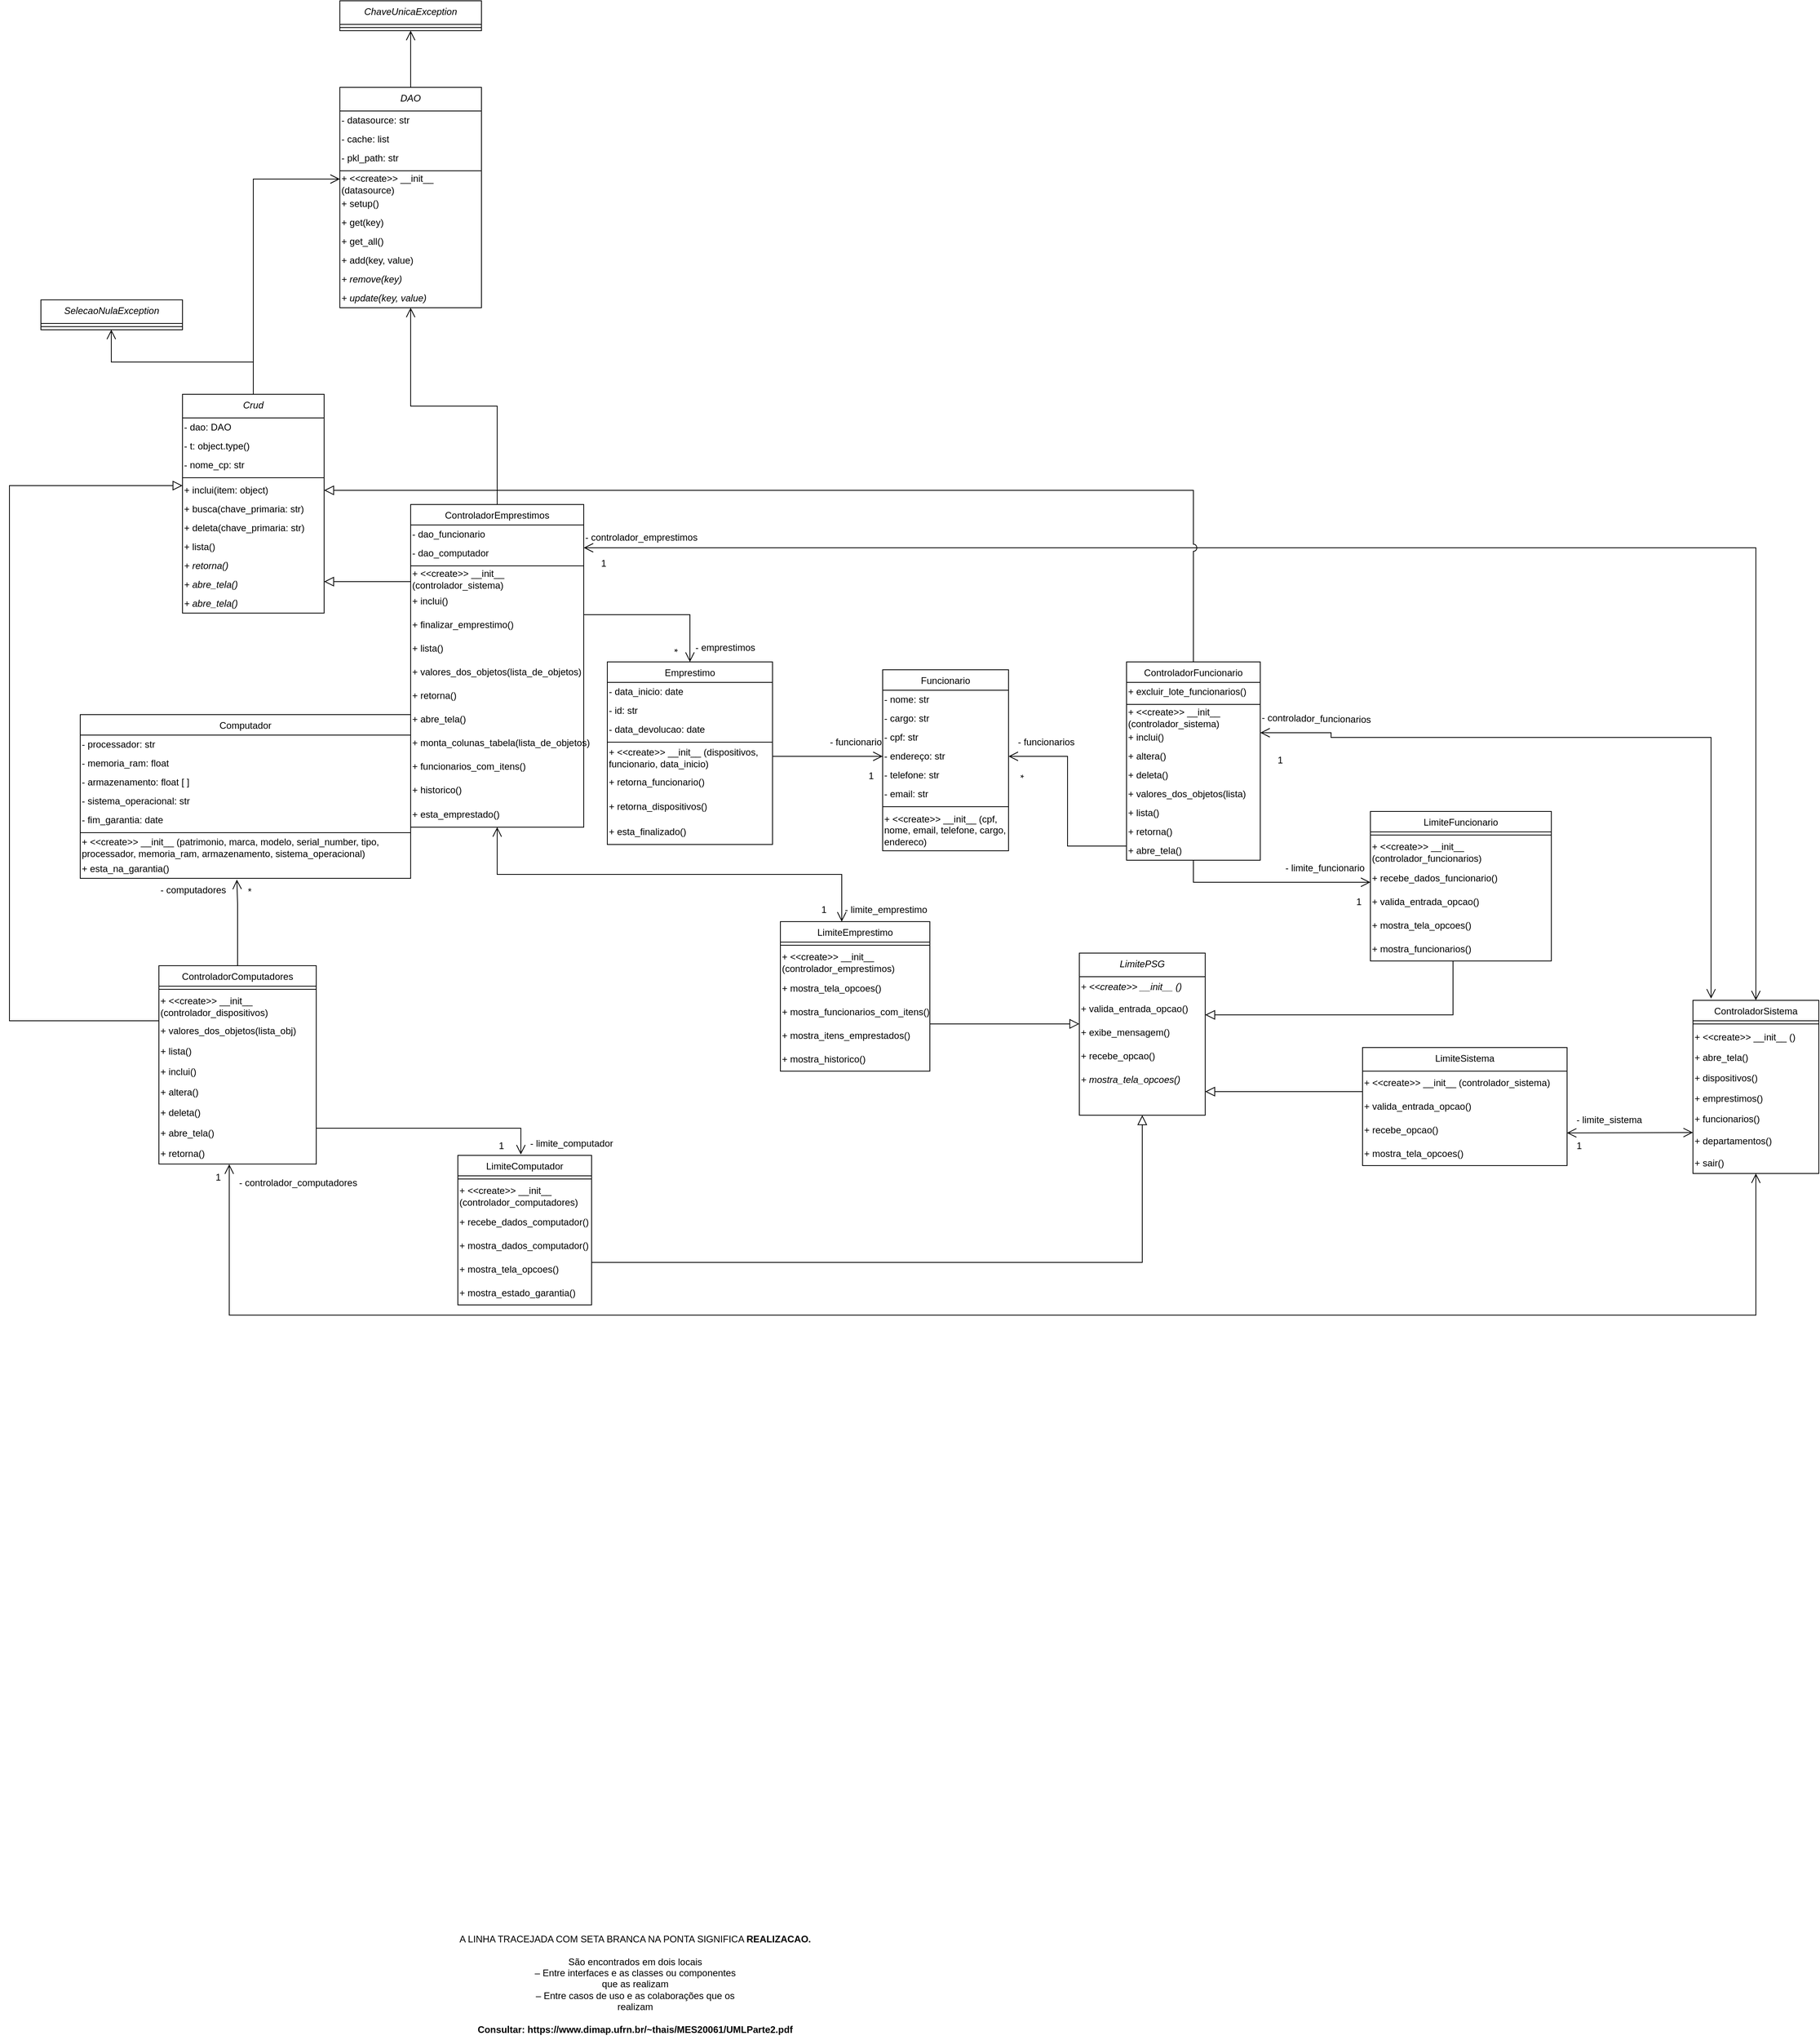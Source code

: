 <mxfile>
    <diagram id="C5RBs43oDa-KdzZeNtuy" name="Page-1">
        <mxGraphModel dx="4364" dy="3557" grid="1" gridSize="10" guides="1" tooltips="0" connect="1" arrows="1" fold="1" page="1" pageScale="1" pageWidth="827" pageHeight="1169" math="0" shadow="0">
            <root>
                <mxCell id="WIyWlLk6GJQsqaUBKTNV-0"/>
                <mxCell id="WIyWlLk6GJQsqaUBKTNV-1" parent="WIyWlLk6GJQsqaUBKTNV-0"/>
                <mxCell id="WsfcxLLstA1aowzWTePN-405" value="A LINHA TRACEJADA COM SETA BRANCA NA PONTA SIGNIFICA &lt;b style=&quot;font-size: 12px;&quot;&gt;REALIZACAO.&lt;br style=&quot;font-size: 12px;&quot;&gt;&lt;br style=&quot;font-size: 12px;&quot;&gt;&lt;/b&gt;São encontrados em dois locais&lt;br style=&quot;font-size: 12px;&quot;&gt;– Entre interfaces e as classes ou componentes&lt;br style=&quot;font-size: 12px;&quot;&gt;que as realizam&lt;br style=&quot;font-size: 12px;&quot;&gt;– Entre casos de uso e as colaborações que os&lt;br style=&quot;font-size: 12px;&quot;&gt;realizam&lt;br style=&quot;font-size: 12px;&quot;&gt;&lt;br style=&quot;font-size: 12px;&quot;&gt;&lt;b style=&quot;font-size: 12px;&quot;&gt;Consultar: https://www.dimap.ufrn.br/~thais/MES20061/UMLParte2.pdf&lt;/b&gt;" style="text;html=1;align=center;verticalAlign=middle;resizable=0;points=[];autosize=1;strokeColor=none;fillColor=none;fontSize=12;" parent="WIyWlLk6GJQsqaUBKTNV-1" vertex="1">
                    <mxGeometry x="650" y="2400" width="470" height="140" as="geometry"/>
                </mxCell>
                <mxCell id="8" value="Funcionario" style="swimlane;fontStyle=0;align=center;verticalAlign=top;childLayout=stackLayout;horizontal=1;startSize=26;horizontalStack=0;resizeParent=1;resizeLast=0;collapsible=1;marginBottom=0;rounded=0;shadow=0;strokeWidth=1;fontSize=12;" vertex="1" parent="WIyWlLk6GJQsqaUBKTNV-1">
                    <mxGeometry x="1200" y="800" width="160" height="230" as="geometry">
                        <mxRectangle x="340" y="380" width="170" height="26" as="alternateBounds"/>
                    </mxGeometry>
                </mxCell>
                <mxCell id="9" value="- nome: str" style="text;html=1;strokeColor=none;fillColor=none;align=left;verticalAlign=middle;whiteSpace=wrap;rounded=0;fontSize=12;" vertex="1" parent="8">
                    <mxGeometry y="26" width="160" height="24" as="geometry"/>
                </mxCell>
                <mxCell id="10" value="- cargo: str" style="text;html=1;strokeColor=none;fillColor=none;align=left;verticalAlign=middle;whiteSpace=wrap;rounded=0;fontSize=12;" vertex="1" parent="8">
                    <mxGeometry y="50" width="160" height="24" as="geometry"/>
                </mxCell>
                <mxCell id="11" value="- cpf: str" style="text;html=1;strokeColor=none;fillColor=none;align=left;verticalAlign=middle;whiteSpace=wrap;rounded=0;fontSize=12;" vertex="1" parent="8">
                    <mxGeometry y="74" width="160" height="24" as="geometry"/>
                </mxCell>
                <mxCell id="12" value="- endereço: str" style="text;html=1;strokeColor=none;fillColor=none;align=left;verticalAlign=middle;whiteSpace=wrap;rounded=0;fontSize=12;" vertex="1" parent="8">
                    <mxGeometry y="98" width="160" height="24" as="geometry"/>
                </mxCell>
                <mxCell id="13" value="- telefone: str" style="text;html=1;strokeColor=none;fillColor=none;align=left;verticalAlign=middle;whiteSpace=wrap;rounded=0;fontSize=12;" vertex="1" parent="8">
                    <mxGeometry y="122" width="160" height="24" as="geometry"/>
                </mxCell>
                <mxCell id="14" value="- email: str" style="text;html=1;strokeColor=none;fillColor=none;align=left;verticalAlign=middle;whiteSpace=wrap;rounded=0;fontSize=12;" vertex="1" parent="8">
                    <mxGeometry y="146" width="160" height="24" as="geometry"/>
                </mxCell>
                <mxCell id="15" value="" style="line;html=1;strokeWidth=1;align=left;verticalAlign=middle;spacingTop=-1;spacingLeft=3;spacingRight=3;rotatable=0;labelPosition=right;points=[];portConstraint=eastwest;fontSize=12;" vertex="1" parent="8">
                    <mxGeometry y="170" width="160" height="8" as="geometry"/>
                </mxCell>
                <mxCell id="16" value="&lt;span style=&quot;border-color: var(--border-color); font-size: 12px;&quot;&gt;+ &amp;lt;&amp;lt;create&amp;gt;&amp;gt; __init__ (cpf, nome, email, telefone, cargo, endereco)&lt;/span&gt;" style="text;html=1;strokeColor=none;fillColor=none;align=left;verticalAlign=middle;whiteSpace=wrap;rounded=0;fontSize=12;" vertex="1" parent="8">
                    <mxGeometry y="178" width="160" height="52" as="geometry"/>
                </mxCell>
                <mxCell id="17" style="edgeStyle=orthogonalEdgeStyle;rounded=0;orthogonalLoop=1;jettySize=auto;html=1;exitX=1;exitY=0.5;exitDx=0;exitDy=0;endArrow=open;endFill=0;endSize=10;startSize=10;fontSize=12;" edge="1" parent="WIyWlLk6GJQsqaUBKTNV-1" source="23">
                    <mxGeometry relative="1" as="geometry">
                        <Array as="points">
                            <mxPoint x="1060" y="910"/>
                            <mxPoint x="1200" y="910"/>
                        </Array>
                        <mxPoint x="1200" y="910" as="targetPoint"/>
                    </mxGeometry>
                </mxCell>
                <mxCell id="18" value="Emprestimo" style="swimlane;fontStyle=0;align=center;verticalAlign=top;childLayout=stackLayout;horizontal=1;startSize=26;horizontalStack=0;resizeParent=1;resizeLast=0;collapsible=1;marginBottom=0;rounded=0;shadow=0;strokeWidth=1;fontSize=12;" vertex="1" parent="WIyWlLk6GJQsqaUBKTNV-1">
                    <mxGeometry x="850" y="790" width="210" height="232" as="geometry">
                        <mxRectangle x="340" y="380" width="170" height="26" as="alternateBounds"/>
                    </mxGeometry>
                </mxCell>
                <mxCell id="19" value="- data_inicio: date" style="text;html=1;strokeColor=none;fillColor=none;align=left;verticalAlign=middle;whiteSpace=wrap;rounded=0;spacing=2;fontSize=12;" vertex="1" parent="18">
                    <mxGeometry y="26" width="210" height="24" as="geometry"/>
                </mxCell>
                <mxCell id="20" value="- id: str" style="text;html=1;strokeColor=none;fillColor=none;align=left;verticalAlign=middle;whiteSpace=wrap;rounded=0;spacing=2;fontSize=12;" vertex="1" parent="18">
                    <mxGeometry y="50" width="210" height="24" as="geometry"/>
                </mxCell>
                <mxCell id="21" value="&lt;font color=&quot;#000000&quot;&gt;- data_devolucao: date&lt;/font&gt;" style="text;html=1;strokeColor=none;fillColor=none;align=left;verticalAlign=middle;whiteSpace=wrap;rounded=0;spacing=2;fontSize=12;fontColor=#FF3333;" vertex="1" parent="18">
                    <mxGeometry y="74" width="210" height="24" as="geometry"/>
                </mxCell>
                <mxCell id="22" value="" style="line;html=1;strokeWidth=1;align=left;verticalAlign=middle;spacingTop=-1;spacingLeft=3;spacingRight=3;rotatable=0;labelPosition=right;points=[];portConstraint=eastwest;fontSize=12;" vertex="1" parent="18">
                    <mxGeometry y="98" width="210" height="8" as="geometry"/>
                </mxCell>
                <mxCell id="23" value="&lt;span style=&quot;border-color: var(--border-color); font-size: 12px;&quot;&gt;+ &amp;lt;&amp;lt;create&amp;gt;&amp;gt; __init__ (dispositivos, funcionario, data_inicio)&lt;/span&gt;" style="text;html=1;strokeColor=none;fillColor=none;align=left;verticalAlign=middle;whiteSpace=wrap;rounded=0;fontStyle=0;fontSize=12;" vertex="1" parent="18">
                    <mxGeometry y="106" width="210" height="32" as="geometry"/>
                </mxCell>
                <mxCell id="24" value="&lt;span style=&quot;border-color: var(--border-color); font-size: 12px;&quot;&gt;+ retorna_funcionario()&lt;br style=&quot;font-size: 12px;&quot;&gt;&lt;/span&gt;" style="text;html=1;strokeColor=none;fillColor=none;align=left;verticalAlign=middle;whiteSpace=wrap;rounded=0;fontStyle=0;fontSize=12;" vertex="1" parent="18">
                    <mxGeometry y="138" width="210" height="30" as="geometry"/>
                </mxCell>
                <mxCell id="25" value="&lt;span style=&quot;border-color: var(--border-color); font-size: 12px;&quot;&gt;+ retorna_dispositivos()&lt;br style=&quot;font-size: 12px;&quot;&gt;&lt;/span&gt;" style="text;html=1;strokeColor=none;fillColor=none;align=left;verticalAlign=middle;whiteSpace=wrap;rounded=0;fontStyle=0;fontSize=12;" vertex="1" parent="18">
                    <mxGeometry y="168" width="210" height="32" as="geometry"/>
                </mxCell>
                <mxCell id="26" value="&lt;span style=&quot;border-color: var(--border-color); font-size: 12px;&quot;&gt;+ esta_finalizado()&lt;br style=&quot;font-size: 12px;&quot;&gt;&lt;/span&gt;" style="text;html=1;strokeColor=none;fillColor=none;align=left;verticalAlign=middle;whiteSpace=wrap;rounded=0;fontStyle=0;fontSize=12;" vertex="1" parent="18">
                    <mxGeometry y="200" width="210" height="32" as="geometry"/>
                </mxCell>
                <mxCell id="27" value="- funcionario" style="text;html=1;strokeColor=none;fillColor=none;align=right;verticalAlign=middle;whiteSpace=wrap;rounded=0;spacing=2;fontSize=12;" vertex="1" parent="WIyWlLk6GJQsqaUBKTNV-1">
                    <mxGeometry x="1130" y="880" width="71" height="24" as="geometry"/>
                </mxCell>
                <mxCell id="28" value="Computador" style="swimlane;fontStyle=0;align=center;verticalAlign=top;childLayout=stackLayout;horizontal=1;startSize=26;horizontalStack=0;resizeParent=1;resizeLast=0;collapsible=1;marginBottom=0;rounded=0;shadow=0;strokeWidth=1;fontSize=12;" vertex="1" parent="WIyWlLk6GJQsqaUBKTNV-1">
                    <mxGeometry x="180" y="857" width="420" height="208" as="geometry">
                        <mxRectangle x="230" y="140" width="160" height="26" as="alternateBounds"/>
                    </mxGeometry>
                </mxCell>
                <mxCell id="29" value="- processador: str" style="text;html=1;strokeColor=none;fillColor=none;align=left;verticalAlign=middle;whiteSpace=wrap;rounded=0;fontSize=12;" vertex="1" parent="28">
                    <mxGeometry y="26" width="420" height="24" as="geometry"/>
                </mxCell>
                <mxCell id="30" value="- memoria_ram: float" style="text;html=1;strokeColor=none;fillColor=none;align=left;verticalAlign=middle;whiteSpace=wrap;rounded=0;fontSize=12;" vertex="1" parent="28">
                    <mxGeometry y="50" width="420" height="24" as="geometry"/>
                </mxCell>
                <mxCell id="31" value="- armazenamento: float [ ]" style="text;html=1;strokeColor=none;fillColor=none;align=left;verticalAlign=middle;whiteSpace=wrap;rounded=0;spacing=2;fontSize=12;" vertex="1" parent="28">
                    <mxGeometry y="74" width="420" height="24" as="geometry"/>
                </mxCell>
                <mxCell id="32" value="- sistema_operacional: str" style="text;html=1;strokeColor=none;fillColor=none;align=left;verticalAlign=middle;whiteSpace=wrap;rounded=0;spacing=2;fontSize=12;" vertex="1" parent="28">
                    <mxGeometry y="98" width="420" height="24" as="geometry"/>
                </mxCell>
                <mxCell id="33" value="- fim_garantia: date" style="text;html=1;strokeColor=none;fillColor=none;align=left;verticalAlign=middle;whiteSpace=wrap;rounded=0;spacing=2;fontSize=12;" vertex="1" parent="28">
                    <mxGeometry y="122" width="420" height="24" as="geometry"/>
                </mxCell>
                <mxCell id="34" value="" style="line;html=1;strokeWidth=1;align=left;verticalAlign=middle;spacingTop=-1;spacingLeft=3;spacingRight=3;rotatable=0;labelPosition=right;points=[];portConstraint=eastwest;fontSize=12;" vertex="1" parent="28">
                    <mxGeometry y="146" width="420" height="8" as="geometry"/>
                </mxCell>
                <mxCell id="35" value="+ &amp;lt;&amp;lt;create&amp;gt;&amp;gt; __init__ (patrimonio, marca, modelo, serial_number&lt;span style=&quot;font-size: 12px;&quot;&gt;, tipo, processador, memoria_ram, armazenamento, sistema_operacional)&lt;/span&gt;" style="text;html=1;strokeColor=none;fillColor=none;align=left;verticalAlign=middle;whiteSpace=wrap;rounded=0;spacing=2;fontStyle=0;fontSize=12;" vertex="1" parent="28">
                    <mxGeometry y="154" width="420" height="30" as="geometry"/>
                </mxCell>
                <mxCell id="36" value="&lt;span style=&quot;border-color: var(--border-color); font-size: 12px;&quot;&gt;+ esta_na_garantia&lt;span style=&quot;font-size: 12px;&quot;&gt;()&lt;br style=&quot;font-size: 12px;&quot;&gt;&lt;/span&gt;&lt;/span&gt;" style="text;html=1;strokeColor=none;fillColor=none;align=left;verticalAlign=middle;whiteSpace=wrap;rounded=0;fontStyle=0;fontSize=12;" vertex="1" parent="28">
                    <mxGeometry y="184" width="420" height="24" as="geometry"/>
                </mxCell>
                <mxCell id="37" style="edgeStyle=orthogonalEdgeStyle;rounded=0;orthogonalLoop=1;jettySize=auto;html=1;exitX=0.5;exitY=0;exitDx=0;exitDy=0;endArrow=open;endFill=0;endSize=10;startSize=10;fontSize=12;entryX=0.474;entryY=1.068;entryDx=0;entryDy=0;entryPerimeter=0;" edge="1" parent="WIyWlLk6GJQsqaUBKTNV-1" source="40" target="36">
                    <mxGeometry relative="1" as="geometry">
                        <mxPoint x="370" y="1137" as="targetPoint"/>
                        <Array as="points">
                            <mxPoint x="380" y="1097"/>
                            <mxPoint x="379" y="1097"/>
                        </Array>
                    </mxGeometry>
                </mxCell>
                <mxCell id="38" style="edgeStyle=orthogonalEdgeStyle;rounded=0;orthogonalLoop=1;jettySize=auto;html=1;startArrow=open;startFill=0;endArrow=open;endFill=0;endSize=10;startSize=10;fontSize=12;entryX=0.5;entryY=1;entryDx=0;entryDy=0;exitX=0.447;exitY=1.015;exitDx=0;exitDy=0;exitPerimeter=0;" edge="1" parent="WIyWlLk6GJQsqaUBKTNV-1" source="49" target="150">
                    <mxGeometry relative="1" as="geometry">
                        <Array as="points">
                            <mxPoint x="369" y="1620"/>
                            <mxPoint x="2310" y="1620"/>
                        </Array>
                        <mxPoint x="370" y="1314" as="sourcePoint"/>
                        <mxPoint x="1700" y="1510" as="targetPoint"/>
                    </mxGeometry>
                </mxCell>
                <mxCell id="39" style="rounded=0;orthogonalLoop=1;jettySize=auto;html=1;exitX=0;exitY=1;exitDx=0;exitDy=0;endSize=10;endArrow=block;endFill=0;entryX=0;entryY=0.25;entryDx=0;entryDy=0;edgeStyle=orthogonalEdgeStyle;fontSize=12;" edge="1" parent="WIyWlLk6GJQsqaUBKTNV-1" source="42" target="71">
                    <mxGeometry relative="1" as="geometry">
                        <mxPoint x="930" y="1111.5" as="targetPoint"/>
                        <Array as="points">
                            <mxPoint x="90" y="1246"/>
                            <mxPoint x="90" y="566"/>
                        </Array>
                    </mxGeometry>
                </mxCell>
                <mxCell id="40" value="ControladorComputadores" style="swimlane;fontStyle=0;align=center;verticalAlign=top;childLayout=stackLayout;horizontal=1;startSize=26;horizontalStack=0;resizeParent=1;resizeLast=0;collapsible=1;marginBottom=0;rounded=0;shadow=0;strokeWidth=1;fontSize=12;" vertex="1" parent="WIyWlLk6GJQsqaUBKTNV-1">
                    <mxGeometry x="280" y="1176" width="200" height="252" as="geometry">
                        <mxRectangle x="375.5" y="900" width="160" height="26" as="alternateBounds"/>
                    </mxGeometry>
                </mxCell>
                <mxCell id="41" value="" style="line;html=1;strokeWidth=1;align=left;verticalAlign=middle;spacingTop=-1;spacingLeft=3;spacingRight=3;rotatable=0;labelPosition=right;points=[];portConstraint=eastwest;fontSize=12;" vertex="1" parent="40">
                    <mxGeometry y="26" width="200" height="8" as="geometry"/>
                </mxCell>
                <mxCell id="42" value="&lt;span style=&quot;border-color: var(--border-color); font-size: 12px;&quot;&gt;+ &amp;lt;&amp;lt;create&amp;gt;&amp;gt; __init__ (controlador_dispositivos)&lt;/span&gt;" style="text;html=1;strokeColor=none;fillColor=none;align=left;verticalAlign=middle;whiteSpace=wrap;rounded=0;fontStyle=0;fontSize=12;" vertex="1" parent="40">
                    <mxGeometry y="34" width="200" height="36" as="geometry"/>
                </mxCell>
                <mxCell id="43" value="+&amp;nbsp;valores_dos_objetos(lista_obj)" style="text;html=1;strokeColor=none;fillColor=none;align=left;verticalAlign=middle;whiteSpace=wrap;rounded=0;fontStyle=0;fontSize=12;" vertex="1" parent="40">
                    <mxGeometry y="70" width="200" height="26" as="geometry"/>
                </mxCell>
                <mxCell id="44" value="+&amp;nbsp;lista()" style="text;html=1;strokeColor=none;fillColor=none;align=left;verticalAlign=middle;whiteSpace=wrap;rounded=0;fontStyle=0;fontSize=12;" vertex="1" parent="40">
                    <mxGeometry y="96" width="200" height="26" as="geometry"/>
                </mxCell>
                <mxCell id="45" value="+&amp;nbsp;inclui()" style="text;html=1;strokeColor=none;fillColor=none;align=left;verticalAlign=middle;whiteSpace=wrap;rounded=0;fontStyle=0;fontSize=12;" vertex="1" parent="40">
                    <mxGeometry y="122" width="200" height="26" as="geometry"/>
                </mxCell>
                <mxCell id="46" value="+&amp;nbsp;altera()" style="text;html=1;strokeColor=none;fillColor=none;align=left;verticalAlign=middle;whiteSpace=wrap;rounded=0;fontStyle=0;fontSize=12;" vertex="1" parent="40">
                    <mxGeometry y="148" width="200" height="26" as="geometry"/>
                </mxCell>
                <mxCell id="47" value="+&amp;nbsp;deleta()" style="text;html=1;strokeColor=none;fillColor=none;align=left;verticalAlign=middle;whiteSpace=wrap;rounded=0;fontStyle=0;fontSize=12;" vertex="1" parent="40">
                    <mxGeometry y="174" width="200" height="26" as="geometry"/>
                </mxCell>
                <mxCell id="48" value="+&amp;nbsp;abre_tela()" style="text;html=1;strokeColor=none;fillColor=none;align=left;verticalAlign=middle;whiteSpace=wrap;rounded=0;fontStyle=0;fontSize=12;" vertex="1" parent="40">
                    <mxGeometry y="200" width="200" height="26" as="geometry"/>
                </mxCell>
                <mxCell id="49" value="+&amp;nbsp;retorna()" style="text;html=1;strokeColor=none;fillColor=none;align=left;verticalAlign=middle;whiteSpace=wrap;rounded=0;fontStyle=0;fontSize=12;" vertex="1" parent="40">
                    <mxGeometry y="226" width="200" height="26" as="geometry"/>
                </mxCell>
                <mxCell id="50" value="- computadores" style="text;html=1;strokeColor=none;fillColor=none;align=left;verticalAlign=middle;whiteSpace=wrap;rounded=0;spacing=2;fontSize=12;" vertex="1" parent="WIyWlLk6GJQsqaUBKTNV-1">
                    <mxGeometry x="280" y="1068" width="90" height="24" as="geometry"/>
                </mxCell>
                <mxCell id="51" value="*" style="text;html=1;align=center;verticalAlign=middle;resizable=0;points=[];autosize=1;strokeColor=none;fillColor=none;fontSize=12;" vertex="1" parent="WIyWlLk6GJQsqaUBKTNV-1">
                    <mxGeometry x="380" y="1067" width="30" height="30" as="geometry"/>
                </mxCell>
                <mxCell id="52" value="1" style="text;html=1;align=center;verticalAlign=middle;resizable=0;points=[];autosize=1;strokeColor=none;fillColor=none;fontSize=12;" vertex="1" parent="WIyWlLk6GJQsqaUBKTNV-1">
                    <mxGeometry x="830" y="650" width="30" height="30" as="geometry"/>
                </mxCell>
                <mxCell id="53" style="edgeStyle=orthogonalEdgeStyle;rounded=0;orthogonalLoop=1;jettySize=auto;html=1;exitX=1;exitY=0.25;exitDx=0;exitDy=0;endSize=10;endArrow=open;endFill=0;startArrow=none;startFill=0;startSize=10;fontSize=12;entryX=0.471;entryY=-0.006;entryDx=0;entryDy=0;entryPerimeter=0;" edge="1" parent="WIyWlLk6GJQsqaUBKTNV-1" source="48" target="55">
                    <mxGeometry relative="1" as="geometry">
                        <mxPoint x="350" y="1314" as="sourcePoint"/>
                    </mxGeometry>
                </mxCell>
                <mxCell id="54" style="edgeStyle=orthogonalEdgeStyle;rounded=0;orthogonalLoop=1;jettySize=auto;html=1;exitX=1;exitY=0.75;exitDx=0;exitDy=0;endSize=10;endArrow=block;endFill=0;fontSize=12;entryX=0.5;entryY=1;entryDx=0;entryDy=0;" edge="1" parent="WIyWlLk6GJQsqaUBKTNV-1" source="59" target="80">
                    <mxGeometry relative="1" as="geometry">
                        <mxPoint x="1520" y="1300" as="targetPoint"/>
                        <Array as="points">
                            <mxPoint x="830" y="1553"/>
                            <mxPoint x="1530" y="1553"/>
                        </Array>
                    </mxGeometry>
                </mxCell>
                <mxCell id="55" value="LimiteComputador" style="swimlane;fontStyle=0;align=center;verticalAlign=top;childLayout=stackLayout;horizontal=1;startSize=26;horizontalStack=0;resizeParent=1;resizeLast=0;collapsible=1;marginBottom=0;rounded=0;shadow=0;strokeWidth=1;fontSize=12;" vertex="1" parent="WIyWlLk6GJQsqaUBKTNV-1">
                    <mxGeometry x="660" y="1417" width="170" height="190" as="geometry">
                        <mxRectangle x="230" y="140" width="160" height="26" as="alternateBounds"/>
                    </mxGeometry>
                </mxCell>
                <mxCell id="56" value="" style="line;html=1;strokeWidth=1;align=left;verticalAlign=middle;spacingTop=-1;spacingLeft=3;spacingRight=3;rotatable=0;labelPosition=right;points=[];portConstraint=eastwest;fontSize=12;" vertex="1" parent="55">
                    <mxGeometry y="26" width="170" height="8" as="geometry"/>
                </mxCell>
                <mxCell id="57" value="&lt;span style=&quot;border-color: var(--border-color); font-size: 12px;&quot;&gt;+ &amp;lt;&amp;lt;create&amp;gt;&amp;gt; __init__ (controlador_computadores)&lt;/span&gt;" style="text;html=1;strokeColor=none;fillColor=none;align=left;verticalAlign=middle;whiteSpace=wrap;rounded=0;fontStyle=0;fontSize=12;" vertex="1" parent="55">
                    <mxGeometry y="34" width="170" height="36" as="geometry"/>
                </mxCell>
                <mxCell id="58" value="&lt;span style=&quot;border-color: var(--border-color); font-size: 12px;&quot;&gt;+ recebe_dados_computador&lt;span style=&quot;font-size: 12px;&quot;&gt;()&lt;/span&gt;&lt;/span&gt;" style="text;html=1;strokeColor=none;fillColor=none;align=left;verticalAlign=middle;whiteSpace=wrap;rounded=0;fontStyle=0;fontSize=12;" vertex="1" parent="55">
                    <mxGeometry y="70" width="170" height="30" as="geometry"/>
                </mxCell>
                <mxCell id="59" value="&lt;span style=&quot;border-color: var(--border-color); font-size: 12px;&quot;&gt;+ mostra_dados_computador&lt;span style=&quot;font-size: 12px;&quot;&gt;()&lt;/span&gt;&lt;/span&gt;" style="text;html=1;strokeColor=none;fillColor=none;align=left;verticalAlign=middle;whiteSpace=wrap;rounded=0;fontStyle=0;fontSize=12;" vertex="1" parent="55">
                    <mxGeometry y="100" width="170" height="30" as="geometry"/>
                </mxCell>
                <mxCell id="60" value="&lt;span style=&quot;border-color: var(--border-color); font-size: 12px;&quot;&gt;&lt;span style=&quot;font-size: 12px;&quot;&gt;+ mostra_tela_opcoes()&lt;/span&gt;&lt;/span&gt;" style="text;html=1;strokeColor=none;fillColor=none;align=left;verticalAlign=middle;whiteSpace=wrap;rounded=0;fontStyle=0;fontSize=12;" vertex="1" parent="55">
                    <mxGeometry y="130" width="170" height="30" as="geometry"/>
                </mxCell>
                <mxCell id="61" value="&lt;span style=&quot;border-color: var(--border-color); font-size: 12px;&quot;&gt;&lt;span style=&quot;font-size: 12px;&quot;&gt;+ mostra_estado_garantia()&lt;/span&gt;&lt;/span&gt;" style="text;html=1;strokeColor=none;fillColor=none;align=left;verticalAlign=middle;whiteSpace=wrap;rounded=0;fontStyle=0;fontSize=12;" vertex="1" parent="55">
                    <mxGeometry y="160" width="170" height="30" as="geometry"/>
                </mxCell>
                <mxCell id="62" value="- limite_computador" style="text;html=1;strokeColor=none;fillColor=none;align=left;verticalAlign=middle;whiteSpace=wrap;rounded=0;spacing=2;fontSize=12;" vertex="1" parent="WIyWlLk6GJQsqaUBKTNV-1">
                    <mxGeometry x="750" y="1390" width="110" height="24" as="geometry"/>
                </mxCell>
                <mxCell id="63" value="1" style="text;html=1;align=center;verticalAlign=middle;resizable=0;points=[];autosize=1;strokeColor=none;fillColor=none;fontSize=12;" vertex="1" parent="WIyWlLk6GJQsqaUBKTNV-1">
                    <mxGeometry x="700" y="1390" width="30" height="30" as="geometry"/>
                </mxCell>
                <mxCell id="64" style="edgeStyle=orthogonalEdgeStyle;rounded=0;orthogonalLoop=1;jettySize=auto;html=1;entryX=0;entryY=0.25;entryDx=0;entryDy=0;endArrow=none;endFill=0;endSize=10;startArrow=block;startFill=0;startSize=10;" edge="1" parent="WIyWlLk6GJQsqaUBKTNV-1" source="66" target="118">
                    <mxGeometry relative="1" as="geometry">
                        <Array as="points">
                            <mxPoint x="560" y="688"/>
                            <mxPoint x="560" y="688"/>
                        </Array>
                    </mxGeometry>
                </mxCell>
                <mxCell id="65" style="edgeStyle=orthogonalEdgeStyle;rounded=0;orthogonalLoop=1;jettySize=auto;html=1;exitX=0.5;exitY=0;exitDx=0;exitDy=0;entryX=0;entryY=0.25;entryDx=0;entryDy=0;endArrow=open;endFill=0;endSize=10;" edge="1" parent="WIyWlLk6GJQsqaUBKTNV-1" source="66" target="171">
                    <mxGeometry relative="1" as="geometry"/>
                </mxCell>
                <mxCell id="66" value="Crud" style="swimlane;fontStyle=2;align=center;verticalAlign=top;childLayout=stackLayout;horizontal=1;startSize=30;horizontalStack=0;resizeParent=1;resizeLast=0;collapsible=1;marginBottom=0;rounded=0;shadow=0;strokeWidth=1;fontSize=12;" vertex="1" parent="WIyWlLk6GJQsqaUBKTNV-1">
                    <mxGeometry x="310" y="450" width="180" height="278" as="geometry">
                        <mxRectangle x="230" y="140" width="160" height="26" as="alternateBounds"/>
                    </mxGeometry>
                </mxCell>
                <mxCell id="67" value="&lt;span style=&quot;border-color: var(--border-color); font-size: 12px;&quot;&gt;- dao: DAO&lt;span style=&quot;color: rgba(0, 0, 0, 0); font-family: monospace; font-size: 0px;&quot;&gt;%3CmxGraphModel%3E%3Croot%3E%3CmxCell%20id%3D%220%22%2F%3E%3CmxCell%20id%3D%221%22%20parent%3D%220%22%2F%3E%3CmxCell%20id%3D%222%22%20value%3D%22%26lt%3Bspan%20style%3D%26quot%3Bborder-color%3A%20var(--border-color)%3B%20font-size%3A%2012px%3B%26quot%3B%26gt%3B%2B%20i%26lt%3Bspan%20style%3D%26quot%3Bfont-size%3A%2012px%3B%26quot%3B%26gt%3Bnclui(item%3A%20object)%26lt%3Bbr%20style%3D%26quot%3Bfont-size%3A%2012px%3B%26quot%3B%26gt%3B%26lt%3B%2Fspan%26gt%3B%26lt%3B%2Fspan%26gt%3B%22%20style%3D%22text%3Bhtml%3D1%3BstrokeColor%3Dnone%3BfillColor%3Dnone%3Balign%3Dleft%3BverticalAlign%3Dmiddle%3BwhiteSpace%3Dwrap%3Brounded%3D0%3BfontStyle%3D0%3BfontSize%3D12%3B%22%20vertex%3D%221%22%20parent%3D%221%22%3E%3CmxGeometry%20x%3D%22810%22%20y%3D%221148%22%20width%3D%22190%22%20height%3D%2224%22%20as%3D%22geometry%22%2F%3E%3C%2FmxCell%3E%3C%2Froot%3E%3C%2FmxGraphModel%3E&lt;/span&gt;&lt;span style=&quot;font-size: 12px;&quot;&gt;&lt;br style=&quot;font-size: 12px;&quot;&gt;&lt;/span&gt;&lt;/span&gt;" style="text;html=1;strokeColor=none;fillColor=none;align=left;verticalAlign=middle;whiteSpace=wrap;rounded=0;fontStyle=0;fontSize=12;" vertex="1" parent="66">
                    <mxGeometry y="30" width="180" height="24" as="geometry"/>
                </mxCell>
                <mxCell id="68" value="&lt;span style=&quot;border-color: var(--border-color); font-size: 12px;&quot;&gt;&lt;span style=&quot;font-size: 12px;&quot;&gt;- t: object.type()&lt;br style=&quot;font-size: 12px;&quot;&gt;&lt;/span&gt;&lt;/span&gt;" style="text;html=1;strokeColor=none;fillColor=none;align=left;verticalAlign=middle;whiteSpace=wrap;rounded=0;fontStyle=0;fontSize=12;" vertex="1" parent="66">
                    <mxGeometry y="54" width="180" height="24" as="geometry"/>
                </mxCell>
                <mxCell id="69" value="&lt;span style=&quot;border-color: var(--border-color); font-size: 12px;&quot;&gt;&lt;span style=&quot;font-size: 12px;&quot;&gt;- nome_cp: str&lt;br style=&quot;font-size: 12px;&quot;&gt;&lt;/span&gt;&lt;/span&gt;" style="text;html=1;strokeColor=none;fillColor=none;align=left;verticalAlign=middle;whiteSpace=wrap;rounded=0;fontStyle=0;fontSize=12;" vertex="1" parent="66">
                    <mxGeometry y="78" width="180" height="24" as="geometry"/>
                </mxCell>
                <mxCell id="70" value="" style="line;html=1;strokeWidth=1;align=left;verticalAlign=middle;spacingTop=-1;spacingLeft=3;spacingRight=3;rotatable=0;labelPosition=right;points=[];portConstraint=eastwest;fontSize=12;" vertex="1" parent="66">
                    <mxGeometry y="102" width="180" height="8" as="geometry"/>
                </mxCell>
                <mxCell id="71" value="&lt;span style=&quot;border-color: var(--border-color); font-size: 12px;&quot;&gt;+ i&lt;span style=&quot;font-size: 12px;&quot;&gt;nclui(item: object)&lt;br style=&quot;font-size: 12px;&quot;&gt;&lt;/span&gt;&lt;/span&gt;" style="text;html=1;strokeColor=none;fillColor=none;align=left;verticalAlign=middle;whiteSpace=wrap;rounded=0;fontStyle=0;fontSize=12;" vertex="1" parent="66">
                    <mxGeometry y="110" width="180" height="24" as="geometry"/>
                </mxCell>
                <mxCell id="72" value="&lt;span style=&quot;border-color: var(--border-color); font-size: 12px;&quot;&gt;+ busca&lt;span style=&quot;font-size: 12px;&quot;&gt;(chave_primaria: str)&lt;br style=&quot;font-size: 12px;&quot;&gt;&lt;/span&gt;&lt;/span&gt;" style="text;html=1;strokeColor=none;fillColor=none;align=left;verticalAlign=middle;whiteSpace=wrap;rounded=0;fontStyle=0;fontSize=12;" vertex="1" parent="66">
                    <mxGeometry y="134" width="180" height="24" as="geometry"/>
                </mxCell>
                <mxCell id="73" value="&lt;span style=&quot;border-color: var(--border-color); font-size: 12px;&quot;&gt;+ deleta(chave_primaria: str)&lt;span style=&quot;font-size: 12px;&quot;&gt;&lt;br style=&quot;font-size: 12px;&quot;&gt;&lt;/span&gt;&lt;/span&gt;" style="text;html=1;strokeColor=none;fillColor=none;align=left;verticalAlign=middle;whiteSpace=wrap;rounded=0;fontStyle=0;fontSize=12;" vertex="1" parent="66">
                    <mxGeometry y="158" width="180" height="24" as="geometry"/>
                </mxCell>
                <mxCell id="74" value="&lt;span style=&quot;border-color: var(--border-color); font-size: 12px;&quot;&gt;+ &lt;span style=&quot;font-size: 12px;&quot;&gt;lista()&lt;br style=&quot;font-size: 12px;&quot;&gt;&lt;/span&gt;&lt;/span&gt;" style="text;html=1;strokeColor=none;fillColor=none;align=left;verticalAlign=middle;whiteSpace=wrap;rounded=0;fontStyle=0;fontSize=12;" vertex="1" parent="66">
                    <mxGeometry y="182" width="180" height="24" as="geometry"/>
                </mxCell>
                <mxCell id="75" value="&lt;span style=&quot;border-color: var(--border-color); font-size: 12px;&quot;&gt;&lt;i&gt;+ r&lt;/i&gt;&lt;span style=&quot;font-size: 12px;&quot;&gt;&lt;i&gt;etorna()&lt;/i&gt;&lt;br style=&quot;font-size: 12px;&quot;&gt;&lt;/span&gt;&lt;/span&gt;" style="text;html=1;strokeColor=none;fillColor=none;align=left;verticalAlign=middle;whiteSpace=wrap;rounded=0;fontStyle=0;fontSize=12;" vertex="1" parent="66">
                    <mxGeometry y="206" width="180" height="24" as="geometry"/>
                </mxCell>
                <mxCell id="76" value="&lt;span style=&quot;border-color: var(--border-color); font-size: 12px;&quot;&gt;&lt;i&gt;+ &lt;/i&gt;&lt;span style=&quot;font-size: 12px;&quot;&gt;&lt;i&gt;abre_tela()&lt;/i&gt;&lt;br style=&quot;font-size: 12px;&quot;&gt;&lt;/span&gt;&lt;/span&gt;" style="text;html=1;strokeColor=none;fillColor=none;align=left;verticalAlign=middle;whiteSpace=wrap;rounded=0;fontStyle=0;fontSize=12;" vertex="1" parent="66">
                    <mxGeometry y="230" width="180" height="24" as="geometry"/>
                </mxCell>
                <mxCell id="77" value="&lt;span style=&quot;border-color: var(--border-color); font-size: 12px;&quot;&gt;&lt;i&gt;+ &lt;/i&gt;&lt;span style=&quot;font-size: 12px;&quot;&gt;&lt;i&gt;abre_tela()&lt;/i&gt;&lt;br style=&quot;font-size: 12px;&quot;&gt;&lt;/span&gt;&lt;/span&gt;" style="text;html=1;strokeColor=none;fillColor=none;align=left;verticalAlign=middle;whiteSpace=wrap;rounded=0;fontStyle=0;fontSize=12;" vertex="1" parent="66">
                    <mxGeometry y="254" width="180" height="24" as="geometry"/>
                </mxCell>
                <mxCell id="78" value="&lt;font style=&quot;font-size: 12px;&quot;&gt;- controlador_computadores&lt;/font&gt;" style="text;html=1;strokeColor=none;fillColor=none;align=left;verticalAlign=middle;whiteSpace=wrap;rounded=0;spacing=2;fontSize=12;" vertex="1" parent="WIyWlLk6GJQsqaUBKTNV-1">
                    <mxGeometry x="380" y="1440" width="170" height="24" as="geometry"/>
                </mxCell>
                <mxCell id="79" value="1" style="text;html=1;align=center;verticalAlign=middle;resizable=0;points=[];autosize=1;strokeColor=none;fillColor=none;fontSize=12;" vertex="1" parent="WIyWlLk6GJQsqaUBKTNV-1">
                    <mxGeometry x="340" y="1430" width="30" height="30" as="geometry"/>
                </mxCell>
                <mxCell id="80" value="LimitePSG" style="swimlane;fontStyle=2;align=center;verticalAlign=top;childLayout=stackLayout;horizontal=1;startSize=30;horizontalStack=0;resizeParent=1;resizeLast=0;collapsible=1;marginBottom=0;rounded=0;shadow=0;strokeWidth=1;fontSize=12;" vertex="1" parent="WIyWlLk6GJQsqaUBKTNV-1">
                    <mxGeometry x="1450" y="1160" width="160" height="206" as="geometry">
                        <mxRectangle x="230" y="140" width="160" height="26" as="alternateBounds"/>
                    </mxGeometry>
                </mxCell>
                <mxCell id="81" value="&lt;span style=&quot;border-color: var(--border-color); font-size: 12px;&quot;&gt;&lt;i style=&quot;font-size: 12px;&quot;&gt;+ &amp;lt;&amp;lt;create&amp;gt;&amp;gt; __init__ ()&lt;/i&gt;&lt;/span&gt;" style="text;html=1;strokeColor=none;fillColor=none;align=left;verticalAlign=middle;whiteSpace=wrap;rounded=0;fontStyle=0;fontSize=12;" vertex="1" parent="80">
                    <mxGeometry y="30" width="160" height="26" as="geometry"/>
                </mxCell>
                <mxCell id="82" value="&lt;span style=&quot;border-color: var(--border-color); font-size: 12px;&quot;&gt;+ &lt;span style=&quot;font-size: 12px;&quot;&gt;valida_entrada_opcao()&lt;/span&gt;&lt;/span&gt;" style="text;html=1;strokeColor=none;fillColor=none;align=left;verticalAlign=middle;whiteSpace=wrap;rounded=0;fontStyle=0;fontSize=12;" vertex="1" parent="80">
                    <mxGeometry y="56" width="160" height="30" as="geometry"/>
                </mxCell>
                <mxCell id="83" value="&lt;span style=&quot;border-color: var(--border-color); font-size: 12px;&quot;&gt;+ &lt;span style=&quot;font-size: 12px;&quot;&gt;exibe_mensagem()&lt;/span&gt;&lt;/span&gt;" style="text;html=1;strokeColor=none;fillColor=none;align=left;verticalAlign=middle;whiteSpace=wrap;rounded=0;fontStyle=0;fontSize=12;" vertex="1" parent="80">
                    <mxGeometry y="86" width="160" height="30" as="geometry"/>
                </mxCell>
                <mxCell id="84" value="&lt;span style=&quot;border-color: var(--border-color); font-size: 12px;&quot;&gt;+ recebe_opcao()&lt;/span&gt;" style="text;html=1;strokeColor=none;fillColor=none;align=left;verticalAlign=middle;whiteSpace=wrap;rounded=0;fontStyle=0;fontSize=12;" vertex="1" parent="80">
                    <mxGeometry y="116" width="160" height="30" as="geometry"/>
                </mxCell>
                <mxCell id="85" value="&lt;span style=&quot;border-color: var(--border-color); font-size: 12px;&quot;&gt;&lt;i style=&quot;font-size: 12px;&quot;&gt;+ mostra_tela_opcoes()&lt;/i&gt;&lt;/span&gt;" style="text;html=1;strokeColor=none;fillColor=none;align=left;verticalAlign=middle;whiteSpace=wrap;rounded=0;fontStyle=0;fontSize=12;" vertex="1" parent="80">
                    <mxGeometry y="146" width="160" height="30" as="geometry"/>
                </mxCell>
                <mxCell id="86" style="edgeStyle=orthogonalEdgeStyle;rounded=0;orthogonalLoop=1;jettySize=auto;html=1;startArrow=open;startFill=0;endArrow=open;endFill=0;endSize=10;startSize=10;fontSize=12;entryX=0.144;entryY=-0.01;entryDx=0;entryDy=0;entryPerimeter=0;exitX=1;exitY=0.25;exitDx=0;exitDy=0;" edge="1" parent="WIyWlLk6GJQsqaUBKTNV-1" source="91" target="142">
                    <mxGeometry relative="1" as="geometry">
                        <mxPoint x="2220" y="1150" as="targetPoint"/>
                        <Array as="points">
                            <mxPoint x="1770" y="880"/>
                            <mxPoint x="1770" y="886"/>
                            <mxPoint x="2253" y="886"/>
                        </Array>
                        <mxPoint x="1680" y="1010" as="sourcePoint"/>
                    </mxGeometry>
                </mxCell>
                <mxCell id="87" value="ControladorFuncionario" style="swimlane;fontStyle=0;align=center;verticalAlign=top;childLayout=stackLayout;horizontal=1;startSize=26;horizontalStack=0;resizeParent=1;resizeLast=0;collapsible=1;marginBottom=0;rounded=0;shadow=0;strokeWidth=1;fontSize=12;" vertex="1" parent="WIyWlLk6GJQsqaUBKTNV-1">
                    <mxGeometry x="1510" y="790" width="170" height="252" as="geometry">
                        <mxRectangle x="230" y="140" width="160" height="26" as="alternateBounds"/>
                    </mxGeometry>
                </mxCell>
                <mxCell id="88" value="&lt;span style=&quot;border-color: var(--border-color); font-size: 12px;&quot;&gt;+ excluir_lote_funcionarios&lt;span style=&quot;font-size: 12px;&quot;&gt;()&lt;br style=&quot;font-size: 12px;&quot;&gt;&lt;/span&gt;&lt;/span&gt;" style="text;html=1;strokeColor=none;fillColor=none;align=left;verticalAlign=middle;whiteSpace=wrap;rounded=0;fontStyle=0;fontSize=12;" vertex="1" parent="87">
                    <mxGeometry y="26" width="170" height="24" as="geometry"/>
                </mxCell>
                <mxCell id="89" value="" style="line;html=1;strokeWidth=1;align=left;verticalAlign=middle;spacingTop=-1;spacingLeft=3;spacingRight=3;rotatable=0;labelPosition=right;points=[];portConstraint=eastwest;fontSize=12;" vertex="1" parent="87">
                    <mxGeometry y="50" width="170" height="8" as="geometry"/>
                </mxCell>
                <mxCell id="90" value="&lt;span style=&quot;border-color: var(--border-color); font-size: 12px;&quot;&gt;+ &amp;lt;&amp;lt;create&amp;gt;&amp;gt; __init__ (controlador_sistema)&lt;/span&gt;" style="text;html=1;strokeColor=none;fillColor=none;align=left;verticalAlign=middle;whiteSpace=wrap;rounded=0;fontStyle=0;fontSize=12;" vertex="1" parent="87">
                    <mxGeometry y="58" width="170" height="26" as="geometry"/>
                </mxCell>
                <mxCell id="91" value="&lt;span style=&quot;border-color: var(--border-color); font-size: 12px;&quot;&gt;+ inclui&lt;span style=&quot;font-size: 12px;&quot;&gt;()&lt;br style=&quot;font-size: 12px;&quot;&gt;&lt;/span&gt;&lt;/span&gt;" style="text;html=1;strokeColor=none;fillColor=none;align=left;verticalAlign=middle;whiteSpace=wrap;rounded=0;fontStyle=0;fontSize=12;" vertex="1" parent="87">
                    <mxGeometry y="84" width="170" height="24" as="geometry"/>
                </mxCell>
                <mxCell id="92" value="&lt;span style=&quot;border-color: var(--border-color); font-size: 12px;&quot;&gt;+ altera&lt;span style=&quot;font-size: 12px;&quot;&gt;()&lt;br style=&quot;font-size: 12px;&quot;&gt;&lt;/span&gt;&lt;/span&gt;" style="text;html=1;strokeColor=none;fillColor=none;align=left;verticalAlign=middle;whiteSpace=wrap;rounded=0;fontStyle=0;fontSize=12;" vertex="1" parent="87">
                    <mxGeometry y="108" width="170" height="24" as="geometry"/>
                </mxCell>
                <mxCell id="93" value="&lt;span style=&quot;border-color: var(--border-color); font-size: 12px;&quot;&gt;+ deleta&lt;span style=&quot;font-size: 12px;&quot;&gt;()&lt;br style=&quot;font-size: 12px;&quot;&gt;&lt;/span&gt;&lt;/span&gt;" style="text;html=1;strokeColor=none;fillColor=none;align=left;verticalAlign=middle;whiteSpace=wrap;rounded=0;fontStyle=0;fontSize=12;" vertex="1" parent="87">
                    <mxGeometry y="132" width="170" height="24" as="geometry"/>
                </mxCell>
                <mxCell id="94" value="&lt;span style=&quot;border-color: var(--border-color); font-size: 12px;&quot;&gt;+ valores_dos_objetos&lt;span style=&quot;font-size: 12px;&quot;&gt;(lista)&lt;br style=&quot;font-size: 12px;&quot;&gt;&lt;/span&gt;&lt;/span&gt;" style="text;html=1;strokeColor=none;fillColor=none;align=left;verticalAlign=middle;whiteSpace=wrap;rounded=0;fontStyle=0;fontSize=12;" vertex="1" parent="87">
                    <mxGeometry y="156" width="170" height="24" as="geometry"/>
                </mxCell>
                <mxCell id="95" value="&lt;span style=&quot;border-color: var(--border-color); font-size: 12px;&quot;&gt;+&amp;nbsp;lista&lt;/span&gt;&lt;span style=&quot;background-color: initial;&quot;&gt;()&lt;/span&gt;" style="text;html=1;strokeColor=none;fillColor=none;align=left;verticalAlign=middle;whiteSpace=wrap;rounded=0;fontStyle=0;fontSize=12;" vertex="1" parent="87">
                    <mxGeometry y="180" width="170" height="24" as="geometry"/>
                </mxCell>
                <mxCell id="96" value="&lt;span style=&quot;border-color: var(--border-color); font-size: 12px;&quot;&gt;+ retorna&lt;span style=&quot;font-size: 12px;&quot;&gt;()&lt;br style=&quot;font-size: 12px;&quot;&gt;&lt;/span&gt;&lt;/span&gt;" style="text;html=1;strokeColor=none;fillColor=none;align=left;verticalAlign=middle;whiteSpace=wrap;rounded=0;fontStyle=0;fontSize=12;" vertex="1" parent="87">
                    <mxGeometry y="204" width="170" height="24" as="geometry"/>
                </mxCell>
                <mxCell id="97" value="&lt;span style=&quot;border-color: var(--border-color); font-size: 12px;&quot;&gt;+ abre_tela&lt;span style=&quot;font-size: 12px;&quot;&gt;()&lt;br style=&quot;font-size: 12px;&quot;&gt;&lt;/span&gt;&lt;/span&gt;" style="text;html=1;strokeColor=none;fillColor=none;align=left;verticalAlign=middle;whiteSpace=wrap;rounded=0;fontStyle=0;fontSize=12;" vertex="1" parent="87">
                    <mxGeometry y="228" width="170" height="24" as="geometry"/>
                </mxCell>
                <mxCell id="98" style="edgeStyle=orthogonalEdgeStyle;rounded=0;orthogonalLoop=1;jettySize=auto;html=1;exitX=1;exitY=0.5;exitDx=0;exitDy=0;entryX=0;entryY=0.25;entryDx=0;entryDy=0;endArrow=none;endFill=0;startArrow=open;startFill=0;endSize=10;startSize=10;fontSize=12;" edge="1" parent="WIyWlLk6GJQsqaUBKTNV-1" source="12" target="97">
                    <mxGeometry relative="1" as="geometry">
                        <mxPoint x="1484" y="669.5" as="targetPoint"/>
                    </mxGeometry>
                </mxCell>
                <mxCell id="99" value="- funcionarios" style="text;html=1;strokeColor=none;fillColor=none;align=left;verticalAlign=middle;whiteSpace=wrap;rounded=0;spacing=2;fontSize=12;" vertex="1" parent="WIyWlLk6GJQsqaUBKTNV-1">
                    <mxGeometry x="1370" y="880" width="79.5" height="24" as="geometry"/>
                </mxCell>
                <mxCell id="100" value="*" style="text;html=1;align=center;verticalAlign=middle;resizable=0;points=[];autosize=1;strokeColor=none;fillColor=none;rotation=90;fontSize=12;" vertex="1" parent="WIyWlLk6GJQsqaUBKTNV-1">
                    <mxGeometry x="1360" y="920" width="30" height="30" as="geometry"/>
                </mxCell>
                <mxCell id="101" value="LimiteFuncionario" style="swimlane;fontStyle=0;align=center;verticalAlign=top;childLayout=stackLayout;horizontal=1;startSize=26;horizontalStack=0;resizeParent=1;resizeLast=0;collapsible=1;marginBottom=0;rounded=0;shadow=0;strokeWidth=1;fontSize=12;" vertex="1" parent="WIyWlLk6GJQsqaUBKTNV-1">
                    <mxGeometry x="1820" y="980" width="230" height="190" as="geometry">
                        <mxRectangle x="230" y="140" width="160" height="26" as="alternateBounds"/>
                    </mxGeometry>
                </mxCell>
                <mxCell id="102" value="" style="line;html=1;strokeWidth=1;align=left;verticalAlign=middle;spacingTop=-1;spacingLeft=3;spacingRight=3;rotatable=0;labelPosition=right;points=[];portConstraint=eastwest;fontSize=12;" vertex="1" parent="101">
                    <mxGeometry y="26" width="230" height="8" as="geometry"/>
                </mxCell>
                <mxCell id="103" value="&lt;span style=&quot;border-color: var(--border-color); font-size: 12px;&quot;&gt;+ &amp;lt;&amp;lt;create&amp;gt;&amp;gt; __init__ (controlador_funcionarios)&lt;/span&gt;" style="text;html=1;strokeColor=none;fillColor=none;align=left;verticalAlign=middle;whiteSpace=wrap;rounded=0;fontStyle=0;fontSize=12;" vertex="1" parent="101">
                    <mxGeometry y="34" width="230" height="36" as="geometry"/>
                </mxCell>
                <mxCell id="104" value="&lt;span style=&quot;border-color: var(--border-color); font-size: 12px;&quot;&gt;+ recebe_dados_funcionario&lt;span style=&quot;font-size: 12px;&quot;&gt;()&lt;/span&gt;&lt;/span&gt;" style="text;html=1;strokeColor=none;fillColor=none;align=left;verticalAlign=middle;whiteSpace=wrap;rounded=0;fontStyle=0;fontSize=12;" vertex="1" parent="101">
                    <mxGeometry y="70" width="230" height="30" as="geometry"/>
                </mxCell>
                <mxCell id="105" value="&lt;span style=&quot;border-color: var(--border-color); font-size: 12px;&quot;&gt;+ &lt;span style=&quot;font-size: 12px;&quot;&gt;valida_entrada_opcao()&lt;/span&gt;&lt;/span&gt;" style="text;html=1;strokeColor=none;fillColor=none;align=left;verticalAlign=middle;whiteSpace=wrap;rounded=0;fontStyle=0;fontSize=12;" vertex="1" parent="101">
                    <mxGeometry y="100" width="230" height="30" as="geometry"/>
                </mxCell>
                <mxCell id="106" value="&lt;span style=&quot;border-color: var(--border-color); font-size: 12px;&quot;&gt;&lt;span style=&quot;font-size: 12px;&quot;&gt;+ mostra_tela_opcoes()&lt;/span&gt;&lt;/span&gt;" style="text;html=1;strokeColor=none;fillColor=none;align=left;verticalAlign=middle;whiteSpace=wrap;rounded=0;fontStyle=0;fontSize=12;" vertex="1" parent="101">
                    <mxGeometry y="130" width="230" height="30" as="geometry"/>
                </mxCell>
                <mxCell id="107" value="&lt;span style=&quot;border-color: var(--border-color); font-size: 12px;&quot;&gt;&lt;span style=&quot;font-size: 12px;&quot;&gt;+ mostra_funcionarios()&lt;/span&gt;&lt;/span&gt;" style="text;html=1;strokeColor=none;fillColor=none;align=left;verticalAlign=middle;whiteSpace=wrap;rounded=0;fontStyle=0;fontSize=12;" vertex="1" parent="101">
                    <mxGeometry y="160" width="230" height="30" as="geometry"/>
                </mxCell>
                <mxCell id="108" style="edgeStyle=orthogonalEdgeStyle;rounded=0;orthogonalLoop=1;jettySize=auto;html=1;exitX=0.5;exitY=1;exitDx=0;exitDy=0;endArrow=open;endFill=0;startArrow=none;startFill=0;endSize=10;startSize=10;fontSize=12;" edge="1" parent="WIyWlLk6GJQsqaUBKTNV-1" source="87">
                    <mxGeometry relative="1" as="geometry">
                        <mxPoint x="1654" y="663" as="sourcePoint"/>
                        <mxPoint x="1820" y="1070" as="targetPoint"/>
                        <Array as="points">
                            <mxPoint x="1595" y="1070"/>
                            <mxPoint x="1820" y="1070"/>
                        </Array>
                    </mxGeometry>
                </mxCell>
                <mxCell id="109" value="- limite_funcionario" style="text;html=1;strokeColor=none;fillColor=none;align=left;verticalAlign=middle;whiteSpace=wrap;rounded=0;spacing=2;fontSize=12;" vertex="1" parent="WIyWlLk6GJQsqaUBKTNV-1">
                    <mxGeometry x="1710" y="1040" width="109" height="24" as="geometry"/>
                </mxCell>
                <mxCell id="110" value="1" style="text;html=1;align=center;verticalAlign=middle;resizable=0;points=[];autosize=1;strokeColor=none;fillColor=none;fontSize=12;" vertex="1" parent="WIyWlLk6GJQsqaUBKTNV-1">
                    <mxGeometry x="1790" y="1080" width="30" height="30" as="geometry"/>
                </mxCell>
                <mxCell id="111" style="edgeStyle=orthogonalEdgeStyle;rounded=0;orthogonalLoop=1;jettySize=auto;html=1;endArrow=block;endFill=0;endSize=10;exitX=0.5;exitY=1;exitDx=0;exitDy=0;fontSize=12;entryX=1;entryY=0.75;entryDx=0;entryDy=0;" edge="1" parent="WIyWlLk6GJQsqaUBKTNV-1" target="82">
                    <mxGeometry relative="1" as="geometry">
                        <mxPoint x="1925" y="1170" as="sourcePoint"/>
                        <mxPoint x="1660" y="1240" as="targetPoint"/>
                        <Array as="points">
                            <mxPoint x="1925" y="1239"/>
                        </Array>
                    </mxGeometry>
                </mxCell>
                <mxCell id="112" value="ControladorEmprestimos" style="swimlane;fontStyle=0;align=center;verticalAlign=top;childLayout=stackLayout;horizontal=1;startSize=26;horizontalStack=0;resizeParent=1;resizeLast=0;collapsible=1;marginBottom=0;rounded=0;shadow=0;strokeWidth=1;fontSize=12;" vertex="1" parent="WIyWlLk6GJQsqaUBKTNV-1">
                    <mxGeometry x="600" y="590" width="220" height="410" as="geometry">
                        <mxRectangle x="230" y="140" width="160" height="26" as="alternateBounds"/>
                    </mxGeometry>
                </mxCell>
                <mxCell id="113" value="- dao_funcionario" style="text;html=1;strokeColor=none;fillColor=none;align=left;verticalAlign=middle;whiteSpace=wrap;rounded=0;spacing=2;fontSize=12;" vertex="1" parent="112">
                    <mxGeometry y="26" width="220" height="24" as="geometry"/>
                </mxCell>
                <mxCell id="114" value="- dao_computador" style="text;html=1;strokeColor=none;fillColor=none;align=left;verticalAlign=middle;whiteSpace=wrap;rounded=0;spacing=2;fontSize=12;" vertex="1" parent="112">
                    <mxGeometry y="50" width="220" height="24" as="geometry"/>
                </mxCell>
                <mxCell id="115" value="" style="line;html=1;strokeWidth=1;align=left;verticalAlign=middle;spacingTop=-1;spacingLeft=3;spacingRight=3;rotatable=0;labelPosition=right;points=[];portConstraint=eastwest;fontSize=12;" vertex="1" parent="112">
                    <mxGeometry y="74" width="220" height="8" as="geometry"/>
                </mxCell>
                <mxCell id="116" value="&lt;span style=&quot;border-color: var(--border-color); font-size: 12px;&quot;&gt;+ &amp;lt;&amp;lt;create&amp;gt;&amp;gt; __init__ (controlador_sistema)&lt;/span&gt;" style="text;html=1;strokeColor=none;fillColor=none;align=left;verticalAlign=middle;whiteSpace=wrap;rounded=0;fontStyle=0;fontSize=12;" vertex="1" parent="112">
                    <mxGeometry y="82" width="220" height="26" as="geometry"/>
                </mxCell>
                <mxCell id="117" value="&lt;span style=&quot;border-color: var(--border-color); font-size: 12px;&quot;&gt;+ inclui()&lt;br style=&quot;font-size: 12px;&quot;&gt;&lt;/span&gt;" style="text;html=1;strokeColor=none;fillColor=none;align=left;verticalAlign=middle;whiteSpace=wrap;rounded=0;fontStyle=0;fontSize=12;" vertex="1" parent="112">
                    <mxGeometry y="108" width="220" height="30" as="geometry"/>
                </mxCell>
                <mxCell id="118" value="&lt;span style=&quot;border-color: var(--border-color); font-size: 12px;&quot;&gt;+ finalizar_emprestimo()&lt;br style=&quot;font-size: 12px;&quot;&gt;&lt;/span&gt;" style="text;html=1;strokeColor=none;fillColor=none;align=left;verticalAlign=middle;whiteSpace=wrap;rounded=0;fontStyle=0;fontSize=12;" vertex="1" parent="112">
                    <mxGeometry y="138" width="220" height="30" as="geometry"/>
                </mxCell>
                <mxCell id="119" value="&lt;span style=&quot;border-color: var(--border-color); font-size: 12px;&quot;&gt;+ lista()&lt;br style=&quot;font-size: 12px;&quot;&gt;&lt;/span&gt;" style="text;html=1;strokeColor=none;fillColor=none;align=left;verticalAlign=middle;whiteSpace=wrap;rounded=0;fontStyle=0;fontSize=12;" vertex="1" parent="112">
                    <mxGeometry y="168" width="220" height="30" as="geometry"/>
                </mxCell>
                <mxCell id="120" value="&lt;span style=&quot;border-color: var(--border-color); font-size: 12px;&quot;&gt;+ valores_dos_objetos(lista_de_objetos)&lt;br style=&quot;font-size: 12px;&quot;&gt;&lt;/span&gt;" style="text;html=1;strokeColor=none;fillColor=none;align=left;verticalAlign=middle;whiteSpace=wrap;rounded=0;fontStyle=0;fontSize=12;" vertex="1" parent="112">
                    <mxGeometry y="198" width="220" height="30" as="geometry"/>
                </mxCell>
                <mxCell id="121" value="&lt;span style=&quot;border-color: var(--border-color); font-size: 12px;&quot;&gt;+ retorna()&lt;br style=&quot;font-size: 12px;&quot;&gt;&lt;/span&gt;" style="text;html=1;strokeColor=none;fillColor=none;align=left;verticalAlign=middle;whiteSpace=wrap;rounded=0;fontStyle=0;fontSize=12;" vertex="1" parent="112">
                    <mxGeometry y="228" width="220" height="30" as="geometry"/>
                </mxCell>
                <mxCell id="122" value="&lt;span style=&quot;border-color: var(--border-color); font-size: 12px;&quot;&gt;+ abre_tela()&lt;br style=&quot;font-size: 12px;&quot;&gt;&lt;/span&gt;" style="text;html=1;strokeColor=none;fillColor=none;align=left;verticalAlign=middle;whiteSpace=wrap;rounded=0;fontStyle=0;fontSize=12;" vertex="1" parent="112">
                    <mxGeometry y="258" width="220" height="30" as="geometry"/>
                </mxCell>
                <mxCell id="123" value="&lt;span style=&quot;border-color: var(--border-color); font-size: 12px;&quot;&gt;+&amp;nbsp;monta_colunas_tabela&lt;/span&gt;&lt;span style=&quot;background-color: initial;&quot;&gt;(lista_de_objetos)&lt;/span&gt;" style="text;html=1;strokeColor=none;fillColor=none;align=left;verticalAlign=middle;whiteSpace=wrap;rounded=0;fontStyle=0;fontSize=12;" vertex="1" parent="112">
                    <mxGeometry y="288" width="220" height="30" as="geometry"/>
                </mxCell>
                <mxCell id="124" value="&lt;span style=&quot;border-color: var(--border-color); font-size: 12px;&quot;&gt;+&amp;nbsp;funcionarios_com_itens&lt;/span&gt;&lt;span style=&quot;background-color: initial;&quot;&gt;()&lt;/span&gt;" style="text;html=1;strokeColor=none;fillColor=none;align=left;verticalAlign=middle;whiteSpace=wrap;rounded=0;fontStyle=0;fontSize=12;" vertex="1" parent="112">
                    <mxGeometry y="318" width="220" height="30" as="geometry"/>
                </mxCell>
                <mxCell id="125" value="&lt;span style=&quot;border-color: var(--border-color); font-size: 12px;&quot;&gt;+&amp;nbsp;historico&lt;/span&gt;&lt;span style=&quot;background-color: initial;&quot;&gt;()&lt;/span&gt;" style="text;html=1;strokeColor=none;fillColor=none;align=left;verticalAlign=middle;whiteSpace=wrap;rounded=0;fontStyle=0;fontSize=12;" vertex="1" parent="112">
                    <mxGeometry y="348" width="220" height="30" as="geometry"/>
                </mxCell>
                <mxCell id="126" value="&lt;span style=&quot;border-color: var(--border-color); font-size: 12px;&quot;&gt;+ esta_emprestado()&lt;br style=&quot;font-size: 12px;&quot;&gt;&lt;/span&gt;" style="text;html=1;strokeColor=none;fillColor=none;align=left;verticalAlign=middle;whiteSpace=wrap;rounded=0;fontStyle=0;fontSize=12;" vertex="1" parent="112">
                    <mxGeometry y="378" width="220" height="32" as="geometry"/>
                </mxCell>
                <mxCell id="127" style="edgeStyle=orthogonalEdgeStyle;rounded=0;orthogonalLoop=1;jettySize=auto;html=1;endSize=10;endArrow=open;endFill=0;fontSize=12;entryX=0.5;entryY=0;entryDx=0;entryDy=0;exitX=1;exitY=0.5;exitDx=0;exitDy=0;" edge="1" parent="WIyWlLk6GJQsqaUBKTNV-1" source="118" target="18">
                    <mxGeometry relative="1" as="geometry">
                        <mxPoint x="893" y="827" as="targetPoint"/>
                        <Array as="points">
                            <mxPoint x="820" y="730"/>
                            <mxPoint x="955" y="730"/>
                        </Array>
                        <mxPoint x="980" y="910" as="sourcePoint"/>
                    </mxGeometry>
                </mxCell>
                <mxCell id="128" value="- emprestimos" style="text;html=1;strokeColor=none;fillColor=none;align=left;verticalAlign=middle;whiteSpace=wrap;rounded=0;spacing=2;fontSize=12;" vertex="1" parent="WIyWlLk6GJQsqaUBKTNV-1">
                    <mxGeometry x="960" y="760" width="79.5" height="24" as="geometry"/>
                </mxCell>
                <mxCell id="129" value="*" style="text;html=1;align=center;verticalAlign=middle;resizable=0;points=[];autosize=1;strokeColor=none;fillColor=none;rotation=90;fontSize=12;" vertex="1" parent="WIyWlLk6GJQsqaUBKTNV-1">
                    <mxGeometry x="920" y="760" width="30" height="30" as="geometry"/>
                </mxCell>
                <mxCell id="130" value="LimiteEmprestimo" style="swimlane;fontStyle=0;align=center;verticalAlign=top;childLayout=stackLayout;horizontal=1;startSize=26;horizontalStack=0;resizeParent=1;resizeLast=0;collapsible=1;marginBottom=0;rounded=0;shadow=0;strokeWidth=1;fontSize=12;" vertex="1" parent="WIyWlLk6GJQsqaUBKTNV-1">
                    <mxGeometry x="1070" y="1120" width="190" height="190" as="geometry">
                        <mxRectangle x="230" y="140" width="160" height="26" as="alternateBounds"/>
                    </mxGeometry>
                </mxCell>
                <mxCell id="131" value="" style="line;html=1;strokeWidth=1;align=left;verticalAlign=middle;spacingTop=-1;spacingLeft=3;spacingRight=3;rotatable=0;labelPosition=right;points=[];portConstraint=eastwest;fontSize=12;" vertex="1" parent="130">
                    <mxGeometry y="26" width="190" height="8" as="geometry"/>
                </mxCell>
                <mxCell id="132" value="&lt;span style=&quot;border-color: var(--border-color); font-size: 12px;&quot;&gt;+ &amp;lt;&amp;lt;create&amp;gt;&amp;gt; __init__ (controlador_emprestimos)&lt;/span&gt;" style="text;html=1;strokeColor=none;fillColor=none;align=left;verticalAlign=middle;whiteSpace=wrap;rounded=0;fontStyle=0;fontSize=12;" vertex="1" parent="130">
                    <mxGeometry y="34" width="190" height="36" as="geometry"/>
                </mxCell>
                <mxCell id="133" value="&lt;span style=&quot;border-color: var(--border-color); font-size: 12px;&quot;&gt;&lt;span style=&quot;font-size: 12px;&quot;&gt;+ mostra_tela_opcoes()&lt;/span&gt;&lt;/span&gt;" style="text;html=1;strokeColor=none;fillColor=none;align=left;verticalAlign=middle;whiteSpace=wrap;rounded=0;fontStyle=0;fontSize=12;" vertex="1" parent="130">
                    <mxGeometry y="70" width="190" height="30" as="geometry"/>
                </mxCell>
                <mxCell id="134" value="&lt;span style=&quot;border-color: var(--border-color); font-size: 12px;&quot;&gt;&lt;span style=&quot;font-size: 12px;&quot;&gt;+ mostra_funcionarios_com_itens()&lt;/span&gt;&lt;/span&gt;" style="text;html=1;strokeColor=none;fillColor=none;align=left;verticalAlign=middle;whiteSpace=wrap;rounded=0;fontStyle=0;fontSize=12;" vertex="1" parent="130">
                    <mxGeometry y="100" width="190" height="30" as="geometry"/>
                </mxCell>
                <mxCell id="135" value="&lt;span style=&quot;border-color: var(--border-color); font-size: 12px;&quot;&gt;&lt;span style=&quot;font-size: 12px;&quot;&gt;+ mostra_itens_emprestados()&lt;/span&gt;&lt;/span&gt;" style="text;html=1;strokeColor=none;fillColor=none;align=left;verticalAlign=middle;whiteSpace=wrap;rounded=0;fontStyle=0;fontSize=12;" vertex="1" parent="130">
                    <mxGeometry y="130" width="190" height="30" as="geometry"/>
                </mxCell>
                <mxCell id="136" value="&lt;span style=&quot;border-color: var(--border-color); font-size: 12px;&quot;&gt;&lt;span style=&quot;font-size: 12px;&quot;&gt;+ mostra_historico()&lt;/span&gt;&lt;/span&gt;" style="text;html=1;strokeColor=none;fillColor=none;align=left;verticalAlign=middle;whiteSpace=wrap;rounded=0;fontStyle=0;fontSize=12;" vertex="1" parent="130">
                    <mxGeometry y="160" width="190" height="30" as="geometry"/>
                </mxCell>
                <mxCell id="137" style="edgeStyle=orthogonalEdgeStyle;rounded=0;orthogonalLoop=1;jettySize=auto;html=1;startArrow=open;startFill=0;endArrow=open;endFill=0;endSize=10;startSize=10;fontSize=12;exitX=0.5;exitY=1;exitDx=0;exitDy=0;" edge="1" parent="WIyWlLk6GJQsqaUBKTNV-1" source="126" target="130">
                    <mxGeometry relative="1" as="geometry">
                        <mxPoint x="750" y="751" as="sourcePoint"/>
                        <mxPoint x="1148" y="1065" as="targetPoint"/>
                        <Array as="points">
                            <mxPoint x="710" y="1060"/>
                            <mxPoint x="1148" y="1060"/>
                        </Array>
                    </mxGeometry>
                </mxCell>
                <mxCell id="138" value="- limite_emprestimo" style="text;html=1;strokeColor=none;fillColor=none;align=left;verticalAlign=middle;whiteSpace=wrap;rounded=0;spacing=2;fontSize=12;" vertex="1" parent="WIyWlLk6GJQsqaUBKTNV-1">
                    <mxGeometry x="1150" y="1090" width="123" height="30" as="geometry"/>
                </mxCell>
                <mxCell id="139" value="1" style="text;html=1;align=center;verticalAlign=middle;resizable=0;points=[];autosize=1;strokeColor=none;fillColor=none;fontSize=12;" vertex="1" parent="WIyWlLk6GJQsqaUBKTNV-1">
                    <mxGeometry x="1110" y="1090" width="30" height="30" as="geometry"/>
                </mxCell>
                <mxCell id="140" style="edgeStyle=orthogonalEdgeStyle;rounded=0;orthogonalLoop=1;jettySize=auto;html=1;endArrow=block;endFill=0;endSize=10;fontSize=12;entryX=0;entryY=0.133;entryDx=0;entryDy=0;entryPerimeter=0;" edge="1" parent="WIyWlLk6GJQsqaUBKTNV-1" target="83">
                    <mxGeometry relative="1" as="geometry">
                        <mxPoint x="1260" y="1250" as="sourcePoint"/>
                        <mxPoint x="1480" y="1200" as="targetPoint"/>
                        <Array as="points">
                            <mxPoint x="1260" y="1250"/>
                        </Array>
                    </mxGeometry>
                </mxCell>
                <mxCell id="141" style="edgeStyle=orthogonalEdgeStyle;rounded=0;orthogonalLoop=1;jettySize=auto;html=1;endArrow=open;endFill=0;startArrow=open;startFill=0;endSize=10;startSize=10;fontSize=12;" edge="1" parent="WIyWlLk6GJQsqaUBKTNV-1">
                    <mxGeometry relative="1" as="geometry">
                        <mxPoint x="820" y="645" as="targetPoint"/>
                        <Array as="points">
                            <mxPoint x="2310" y="645"/>
                            <mxPoint x="820" y="645"/>
                        </Array>
                        <mxPoint x="2310" y="1220" as="sourcePoint"/>
                    </mxGeometry>
                </mxCell>
                <mxCell id="142" value="ControladorSistema" style="swimlane;fontStyle=0;align=center;verticalAlign=top;childLayout=stackLayout;horizontal=1;startSize=26;horizontalStack=0;resizeParent=1;resizeLast=0;collapsible=1;marginBottom=0;rounded=0;shadow=0;strokeWidth=1;fontSize=12;" vertex="1" parent="WIyWlLk6GJQsqaUBKTNV-1">
                    <mxGeometry x="2230" y="1220" width="160" height="220" as="geometry">
                        <mxRectangle x="230" y="140" width="160" height="26" as="alternateBounds"/>
                    </mxGeometry>
                </mxCell>
                <mxCell id="143" value="" style="line;html=1;strokeWidth=1;align=left;verticalAlign=middle;spacingTop=-1;spacingLeft=3;spacingRight=3;rotatable=0;labelPosition=right;points=[];portConstraint=eastwest;fontSize=12;" vertex="1" parent="142">
                    <mxGeometry y="26" width="160" height="8" as="geometry"/>
                </mxCell>
                <mxCell id="144" value="&lt;span style=&quot;border-color: var(--border-color); font-size: 12px;&quot;&gt;+ &amp;lt;&amp;lt;create&amp;gt;&amp;gt; __init__ ()&lt;/span&gt;" style="text;html=1;strokeColor=none;fillColor=none;align=left;verticalAlign=middle;whiteSpace=wrap;rounded=0;fontStyle=0;fontSize=12;" vertex="1" parent="142">
                    <mxGeometry y="34" width="160" height="26" as="geometry"/>
                </mxCell>
                <mxCell id="145" value="&lt;span style=&quot;border-color: var(--border-color); font-size: 12px;&quot;&gt;+ abre_tela()&lt;br style=&quot;font-size: 12px;&quot;&gt;&lt;/span&gt;" style="text;html=1;strokeColor=none;fillColor=none;align=left;verticalAlign=middle;whiteSpace=wrap;rounded=0;fontStyle=0;fontSize=12;" vertex="1" parent="142">
                    <mxGeometry y="60" width="160" height="26" as="geometry"/>
                </mxCell>
                <mxCell id="146" value="&lt;span style=&quot;border-color: var(--border-color); font-size: 12px;&quot;&gt;+ dispositivos()&lt;/span&gt;" style="text;html=1;strokeColor=none;fillColor=none;align=left;verticalAlign=middle;whiteSpace=wrap;rounded=0;fontStyle=0;fontSize=12;" vertex="1" parent="142">
                    <mxGeometry y="86" width="160" height="26" as="geometry"/>
                </mxCell>
                <mxCell id="147" value="&lt;span style=&quot;border-color: var(--border-color); font-size: 12px;&quot;&gt;+ emprestimos()&lt;/span&gt;" style="text;html=1;strokeColor=none;fillColor=none;align=left;verticalAlign=middle;whiteSpace=wrap;rounded=0;fontStyle=0;fontSize=12;" vertex="1" parent="142">
                    <mxGeometry y="112" width="160" height="26" as="geometry"/>
                </mxCell>
                <mxCell id="148" value="&lt;span style=&quot;border-color: var(--border-color); font-size: 12px;&quot;&gt;+ funcionarios()&lt;/span&gt;" style="text;html=1;strokeColor=none;fillColor=none;align=left;verticalAlign=middle;whiteSpace=wrap;rounded=0;fontStyle=0;fontSize=12;" vertex="1" parent="142">
                    <mxGeometry y="138" width="160" height="26" as="geometry"/>
                </mxCell>
                <mxCell id="149" value="&lt;span style=&quot;border-color: var(--border-color);&quot;&gt;+ departamentos()&lt;/span&gt;" style="text;html=1;strokeColor=none;fillColor=none;align=left;verticalAlign=middle;whiteSpace=wrap;rounded=0;fontStyle=0;fontSize=12;" vertex="1" parent="142">
                    <mxGeometry y="164" width="160" height="30" as="geometry"/>
                </mxCell>
                <mxCell id="150" value="&lt;span style=&quot;border-color: var(--border-color); font-size: 12px;&quot;&gt;+ sair()&lt;/span&gt;" style="text;html=1;strokeColor=none;fillColor=none;align=left;verticalAlign=middle;whiteSpace=wrap;rounded=0;fontStyle=0;fontSize=12;" vertex="1" parent="142">
                    <mxGeometry y="194" width="160" height="26" as="geometry"/>
                </mxCell>
                <mxCell id="151" value="&lt;font style=&quot;font-size: 12px;&quot;&gt;- controlador_emprestimos&lt;br style=&quot;font-size: 12px;&quot;&gt;&lt;/font&gt;" style="text;html=1;strokeColor=none;fillColor=none;align=left;verticalAlign=middle;whiteSpace=wrap;rounded=0;spacing=2;fontSize=12;" vertex="1" parent="WIyWlLk6GJQsqaUBKTNV-1">
                    <mxGeometry x="820" y="620" width="149.88" height="24" as="geometry"/>
                </mxCell>
                <mxCell id="152" value="1" style="text;html=1;align=center;verticalAlign=middle;resizable=0;points=[];autosize=1;strokeColor=none;fillColor=none;fontSize=12;" vertex="1" parent="WIyWlLk6GJQsqaUBKTNV-1">
                    <mxGeometry x="1170" y="920" width="30" height="30" as="geometry"/>
                </mxCell>
                <mxCell id="153" value="&lt;font style=&quot;font-size: 12px;&quot;&gt;- controlador_funcionarios&lt;br style=&quot;font-size: 12px;&quot;&gt;&lt;/font&gt;" style="text;html=1;strokeColor=none;fillColor=none;align=left;verticalAlign=middle;whiteSpace=wrap;rounded=0;spacing=2;fontSize=12;rotation=1;" vertex="1" parent="WIyWlLk6GJQsqaUBKTNV-1">
                    <mxGeometry x="1680" y="850" width="150" height="24" as="geometry"/>
                </mxCell>
                <mxCell id="154" value="1" style="text;html=1;align=center;verticalAlign=middle;resizable=0;points=[];autosize=1;strokeColor=none;fillColor=none;fontSize=12;" vertex="1" parent="WIyWlLk6GJQsqaUBKTNV-1">
                    <mxGeometry x="1690" y="900" width="30" height="30" as="geometry"/>
                </mxCell>
                <mxCell id="155" style="edgeStyle=orthogonalEdgeStyle;rounded=0;orthogonalLoop=1;jettySize=auto;html=1;endArrow=block;endFill=0;endSize=10;fontSize=12;exitX=0;exitY=0;exitDx=0;exitDy=0;entryX=1;entryY=1;entryDx=0;entryDy=0;" edge="1" parent="WIyWlLk6GJQsqaUBKTNV-1" source="158" target="85">
                    <mxGeometry relative="1" as="geometry">
                        <mxPoint x="1800" y="1290" as="sourcePoint"/>
                        <mxPoint x="1630" y="1350" as="targetPoint"/>
                        <Array as="points">
                            <mxPoint x="1810" y="1336"/>
                        </Array>
                    </mxGeometry>
                </mxCell>
                <mxCell id="156" value="LimiteSistema" style="swimlane;fontStyle=0;align=center;verticalAlign=top;childLayout=stackLayout;horizontal=1;startSize=30;horizontalStack=0;resizeParent=1;resizeLast=0;collapsible=1;marginBottom=0;rounded=0;shadow=0;strokeWidth=1;fontSize=12;fontColor=#000000;" vertex="1" parent="WIyWlLk6GJQsqaUBKTNV-1">
                    <mxGeometry x="1810" y="1280" width="260" height="150" as="geometry">
                        <mxRectangle x="230" y="140" width="160" height="26" as="alternateBounds"/>
                    </mxGeometry>
                </mxCell>
                <mxCell id="157" value="&lt;span style=&quot;border-color: var(--border-color); font-size: 12px;&quot;&gt;&lt;span style=&quot;font-size: 12px;&quot;&gt;+ &amp;lt;&amp;lt;create&amp;gt;&amp;gt; __init__ (controlador_sistema)&lt;/span&gt;&lt;/span&gt;" style="text;html=1;strokeColor=none;fillColor=none;align=left;verticalAlign=middle;whiteSpace=wrap;rounded=0;fontStyle=0;fontSize=12;" vertex="1" parent="156">
                    <mxGeometry y="30" width="260" height="30" as="geometry"/>
                </mxCell>
                <mxCell id="158" value="&lt;span style=&quot;border-color: var(--border-color); font-size: 12px;&quot;&gt;+ &lt;span style=&quot;font-size: 12px;&quot;&gt;valida_entrada_opcao()&lt;/span&gt;&lt;/span&gt;" style="text;html=1;strokeColor=none;fillColor=none;align=left;verticalAlign=middle;whiteSpace=wrap;rounded=0;fontStyle=0;fontSize=12;" vertex="1" parent="156">
                    <mxGeometry y="60" width="260" height="30" as="geometry"/>
                </mxCell>
                <mxCell id="159" value="&lt;span style=&quot;border-color: var(--border-color); font-size: 12px;&quot;&gt;+ recebe_opcao()&lt;/span&gt;" style="text;html=1;strokeColor=none;fillColor=none;align=left;verticalAlign=middle;whiteSpace=wrap;rounded=0;fontStyle=0;fontSize=12;" vertex="1" parent="156">
                    <mxGeometry y="90" width="260" height="30" as="geometry"/>
                </mxCell>
                <mxCell id="160" value="&lt;span style=&quot;border-color: var(--border-color); font-size: 12px;&quot;&gt;&lt;span style=&quot;font-size: 12px;&quot;&gt;+ mostra_tela_opcoes()&lt;/span&gt;&lt;/span&gt;" style="text;html=1;strokeColor=none;fillColor=none;align=left;verticalAlign=middle;whiteSpace=wrap;rounded=0;fontStyle=0;fontSize=12;" vertex="1" parent="156">
                    <mxGeometry y="120" width="260" height="30" as="geometry"/>
                </mxCell>
                <mxCell id="161" style="edgeStyle=orthogonalEdgeStyle;rounded=0;orthogonalLoop=1;jettySize=auto;html=1;entryX=0.999;entryY=0.616;entryDx=0;entryDy=0;endArrow=open;endFill=0;startArrow=open;startFill=0;endSize=10;startSize=10;fontSize=12;entryPerimeter=0;" edge="1" parent="WIyWlLk6GJQsqaUBKTNV-1" target="159">
                    <mxGeometry relative="1" as="geometry">
                        <mxPoint x="2230" y="1388" as="sourcePoint"/>
                        <Array as="points">
                            <mxPoint x="2230" y="1388"/>
                        </Array>
                    </mxGeometry>
                </mxCell>
                <mxCell id="162" value="- limite_sistema" style="text;html=1;strokeColor=none;fillColor=none;align=left;verticalAlign=middle;whiteSpace=wrap;rounded=0;spacing=2;fontSize=12;" vertex="1" parent="WIyWlLk6GJQsqaUBKTNV-1">
                    <mxGeometry x="2080" y="1360" width="93" height="24" as="geometry"/>
                </mxCell>
                <mxCell id="163" value="1" style="text;html=1;align=center;verticalAlign=middle;resizable=0;points=[];autosize=1;strokeColor=none;fillColor=none;fontSize=12;" vertex="1" parent="WIyWlLk6GJQsqaUBKTNV-1">
                    <mxGeometry x="2070" y="1390" width="30" height="30" as="geometry"/>
                </mxCell>
                <mxCell id="164" style="edgeStyle=orthogonalEdgeStyle;rounded=0;orthogonalLoop=1;jettySize=auto;html=1;exitX=0.5;exitY=1;exitDx=0;exitDy=0;" edge="1" parent="WIyWlLk6GJQsqaUBKTNV-1" source="50" target="50">
                    <mxGeometry relative="1" as="geometry"/>
                </mxCell>
                <mxCell id="165" style="edgeStyle=orthogonalEdgeStyle;rounded=0;orthogonalLoop=1;jettySize=auto;html=1;entryX=0.5;entryY=0;entryDx=0;entryDy=0;endArrow=none;endFill=0;strokeWidth=1;endSize=10;jumpStyle=arc;jumpSize=9;startArrow=block;startFill=0;startSize=10;" edge="1" parent="WIyWlLk6GJQsqaUBKTNV-1" source="71" target="87">
                    <mxGeometry relative="1" as="geometry"/>
                </mxCell>
                <mxCell id="166" value="DAO" style="swimlane;fontStyle=2;align=center;verticalAlign=top;childLayout=stackLayout;horizontal=1;startSize=30;horizontalStack=0;resizeParent=1;resizeLast=0;collapsible=1;marginBottom=0;rounded=0;shadow=0;strokeWidth=1;fontSize=12;" vertex="1" parent="WIyWlLk6GJQsqaUBKTNV-1">
                    <mxGeometry x="510" y="60" width="180" height="280" as="geometry">
                        <mxRectangle x="230" y="140" width="160" height="26" as="alternateBounds"/>
                    </mxGeometry>
                </mxCell>
                <mxCell id="167" value="&lt;span style=&quot;border-color: var(--border-color); font-size: 12px;&quot;&gt;&lt;span style=&quot;font-size: 12px;&quot;&gt;- datasource: str&lt;br style=&quot;font-size: 12px;&quot;&gt;&lt;/span&gt;&lt;/span&gt;" style="text;html=1;strokeColor=none;fillColor=none;align=left;verticalAlign=middle;whiteSpace=wrap;rounded=0;fontStyle=0;fontSize=12;" vertex="1" parent="166">
                    <mxGeometry y="30" width="180" height="24" as="geometry"/>
                </mxCell>
                <mxCell id="168" value="&lt;span style=&quot;border-color: var(--border-color); font-size: 12px;&quot;&gt;- cache: list&lt;span style=&quot;color: rgba(0, 0, 0, 0); font-family: monospace; font-size: 0px;&quot;&gt;%3CmxGraphModel%3E%3Croot%3E%3CmxCell%20id%3D%220%22%2F%3E%3CmxCell%20id%3D%221%22%20parent%3D%220%22%2F%3E%3CmxCell%20id%3D%222%22%20value%3D%22%26lt%3Bspan%20style%3D%26quot%3Bborder-color%3A%20var(--border-color)%3B%20font-size%3A%2012px%3B%26quot%3B%26gt%3B%2B%20i%26lt%3Bspan%20style%3D%26quot%3Bfont-size%3A%2012px%3B%26quot%3B%26gt%3Bnclui(item%3A%20object)%26lt%3Bbr%20style%3D%26quot%3Bfont-size%3A%2012px%3B%26quot%3B%26gt%3B%26lt%3B%2Fspan%26gt%3B%26lt%3B%2Fspan%26gt%3B%22%20style%3D%22text%3Bhtml%3D1%3BstrokeColor%3Dnone%3BfillColor%3Dnone%3Balign%3Dleft%3BverticalAlign%3Dmiddle%3BwhiteSpace%3Dwrap%3Brounded%3D0%3BfontStyle%3D0%3BfontSize%3D12%3B%22%20vertex%3D%221%22%20parent%3D%221%22%3E%3CmxGeometry%20x%3D%22810%22%20y%3D%221148%22%20width%3D%22190%22%20height%3D%2224%22%20as%3D%22geometry%22%2F%3E%3C%2FmxCell%3E%3C%2Froot%3E%3C%2FmxGraphModel%3E&lt;/span&gt;&lt;span style=&quot;font-size: 12px;&quot;&gt;&lt;br style=&quot;font-size: 12px;&quot;&gt;&lt;/span&gt;&lt;/span&gt;" style="text;html=1;strokeColor=none;fillColor=none;align=left;verticalAlign=middle;whiteSpace=wrap;rounded=0;fontStyle=0;fontSize=12;" vertex="1" parent="166">
                    <mxGeometry y="54" width="180" height="24" as="geometry"/>
                </mxCell>
                <mxCell id="169" value="&lt;span style=&quot;border-color: var(--border-color); font-size: 12px;&quot;&gt;&lt;span style=&quot;font-size: 12px;&quot;&gt;- pkl_path: str&lt;br style=&quot;font-size: 12px;&quot;&gt;&lt;/span&gt;&lt;/span&gt;" style="text;html=1;strokeColor=none;fillColor=none;align=left;verticalAlign=middle;whiteSpace=wrap;rounded=0;fontStyle=0;fontSize=12;" vertex="1" parent="166">
                    <mxGeometry y="78" width="180" height="24" as="geometry"/>
                </mxCell>
                <mxCell id="170" value="" style="line;html=1;strokeWidth=1;align=left;verticalAlign=middle;spacingTop=-1;spacingLeft=3;spacingRight=3;rotatable=0;labelPosition=right;points=[];portConstraint=eastwest;fontSize=12;" vertex="1" parent="166">
                    <mxGeometry y="102" width="180" height="8" as="geometry"/>
                </mxCell>
                <mxCell id="171" value="&lt;span style=&quot;border-color: var(--border-color); font-size: 12px;&quot;&gt;+ &amp;lt;&amp;lt;create&amp;gt;&amp;gt; __init__ (datasource)&lt;/span&gt;" style="text;html=1;strokeColor=none;fillColor=none;align=left;verticalAlign=middle;whiteSpace=wrap;rounded=0;fontStyle=0;fontSize=12;" vertex="1" parent="166">
                    <mxGeometry y="110" width="180" height="26" as="geometry"/>
                </mxCell>
                <mxCell id="172" value="&lt;span style=&quot;border-color: var(--border-color); font-size: 12px;&quot;&gt;+ setup()&lt;span style=&quot;font-size: 12px;&quot;&gt;&lt;br style=&quot;font-size: 12px;&quot;&gt;&lt;/span&gt;&lt;/span&gt;" style="text;html=1;strokeColor=none;fillColor=none;align=left;verticalAlign=middle;whiteSpace=wrap;rounded=0;fontStyle=0;fontSize=12;" vertex="1" parent="166">
                    <mxGeometry y="136" width="180" height="24" as="geometry"/>
                </mxCell>
                <mxCell id="173" value="&lt;span style=&quot;border-color: var(--border-color); font-size: 12px;&quot;&gt;&lt;span style=&quot;font-size: 12px;&quot;&gt;+ get(key)&lt;br style=&quot;font-size: 12px;&quot;&gt;&lt;/span&gt;&lt;/span&gt;" style="text;html=1;strokeColor=none;fillColor=none;align=left;verticalAlign=middle;whiteSpace=wrap;rounded=0;fontStyle=0;fontSize=12;" vertex="1" parent="166">
                    <mxGeometry y="160" width="180" height="24" as="geometry"/>
                </mxCell>
                <mxCell id="174" value="&lt;span style=&quot;border-color: var(--border-color); font-size: 12px;&quot;&gt;+ get_all()&lt;span style=&quot;font-size: 12px;&quot;&gt;&lt;br style=&quot;font-size: 12px;&quot;&gt;&lt;/span&gt;&lt;/span&gt;" style="text;html=1;strokeColor=none;fillColor=none;align=left;verticalAlign=middle;whiteSpace=wrap;rounded=0;fontStyle=0;fontSize=12;" vertex="1" parent="166">
                    <mxGeometry y="184" width="180" height="24" as="geometry"/>
                </mxCell>
                <mxCell id="175" value="&lt;span style=&quot;border-color: var(--border-color); font-size: 12px;&quot;&gt;+ &lt;span style=&quot;font-size: 12px;&quot;&gt;add(key, value)&lt;br style=&quot;font-size: 12px;&quot;&gt;&lt;/span&gt;&lt;/span&gt;" style="text;html=1;strokeColor=none;fillColor=none;align=left;verticalAlign=middle;whiteSpace=wrap;rounded=0;fontStyle=0;fontSize=12;" vertex="1" parent="166">
                    <mxGeometry y="208" width="180" height="24" as="geometry"/>
                </mxCell>
                <mxCell id="176" value="&lt;span style=&quot;border-color: var(--border-color); font-size: 12px;&quot;&gt;&lt;i&gt;+ remove(key)&lt;/i&gt;&lt;span style=&quot;font-size: 12px;&quot;&gt;&lt;br style=&quot;font-size: 12px;&quot;&gt;&lt;/span&gt;&lt;/span&gt;" style="text;html=1;strokeColor=none;fillColor=none;align=left;verticalAlign=middle;whiteSpace=wrap;rounded=0;fontStyle=0;fontSize=12;" vertex="1" parent="166">
                    <mxGeometry y="232" width="180" height="24" as="geometry"/>
                </mxCell>
                <mxCell id="177" value="&lt;span style=&quot;border-color: var(--border-color); font-size: 12px;&quot;&gt;&lt;i&gt;+ update(key, value)&lt;/i&gt;&lt;span style=&quot;font-size: 12px;&quot;&gt;&lt;br style=&quot;font-size: 12px;&quot;&gt;&lt;/span&gt;&lt;/span&gt;" style="text;html=1;strokeColor=none;fillColor=none;align=left;verticalAlign=middle;whiteSpace=wrap;rounded=0;fontStyle=0;fontSize=12;" vertex="1" parent="166">
                    <mxGeometry y="256" width="180" height="24" as="geometry"/>
                </mxCell>
                <mxCell id="178" style="edgeStyle=orthogonalEdgeStyle;rounded=0;orthogonalLoop=1;jettySize=auto;html=1;exitX=0.5;exitY=0;exitDx=0;exitDy=0;entryX=0.5;entryY=1;entryDx=0;entryDy=0;endArrow=open;endFill=0;endSize=10;" edge="1" parent="WIyWlLk6GJQsqaUBKTNV-1" source="112" target="177">
                    <mxGeometry relative="1" as="geometry">
                        <mxPoint x="630" y="504" as="sourcePoint"/>
                        <mxPoint x="740" y="230" as="targetPoint"/>
                    </mxGeometry>
                </mxCell>
                <mxCell id="179" value="SelecaoNulaException" style="swimlane;fontStyle=2;align=center;verticalAlign=top;childLayout=stackLayout;horizontal=1;startSize=30;horizontalStack=0;resizeParent=1;resizeLast=0;collapsible=1;marginBottom=0;rounded=0;shadow=0;strokeWidth=1;fontSize=12;" vertex="1" parent="WIyWlLk6GJQsqaUBKTNV-1">
                    <mxGeometry x="130" y="330" width="180" height="38" as="geometry">
                        <mxRectangle x="230" y="140" width="160" height="26" as="alternateBounds"/>
                    </mxGeometry>
                </mxCell>
                <mxCell id="180" value="" style="line;html=1;strokeWidth=1;align=left;verticalAlign=middle;spacingTop=-1;spacingLeft=3;spacingRight=3;rotatable=0;labelPosition=right;points=[];portConstraint=eastwest;fontSize=12;" vertex="1" parent="179">
                    <mxGeometry y="30" width="180" height="8" as="geometry"/>
                </mxCell>
                <mxCell id="181" style="edgeStyle=orthogonalEdgeStyle;rounded=0;orthogonalLoop=1;jettySize=auto;html=1;exitX=0.5;exitY=0;exitDx=0;exitDy=0;entryX=0.497;entryY=0.987;entryDx=0;entryDy=0;endArrow=open;endFill=0;endSize=10;entryPerimeter=0;" edge="1" parent="WIyWlLk6GJQsqaUBKTNV-1" source="66" target="180">
                    <mxGeometry relative="1" as="geometry">
                        <mxPoint x="60" y="553" as="sourcePoint"/>
                        <mxPoint x="170" y="280" as="targetPoint"/>
                    </mxGeometry>
                </mxCell>
                <mxCell id="182" value="ChaveUnicaException" style="swimlane;fontStyle=2;align=center;verticalAlign=top;childLayout=stackLayout;horizontal=1;startSize=30;horizontalStack=0;resizeParent=1;resizeLast=0;collapsible=1;marginBottom=0;rounded=0;shadow=0;strokeWidth=1;fontSize=12;" vertex="1" parent="WIyWlLk6GJQsqaUBKTNV-1">
                    <mxGeometry x="510" y="-50" width="180" height="38" as="geometry">
                        <mxRectangle x="230" y="140" width="160" height="26" as="alternateBounds"/>
                    </mxGeometry>
                </mxCell>
                <mxCell id="183" value="" style="line;html=1;strokeWidth=1;align=left;verticalAlign=middle;spacingTop=-1;spacingLeft=3;spacingRight=3;rotatable=0;labelPosition=right;points=[];portConstraint=eastwest;fontSize=12;" vertex="1" parent="182">
                    <mxGeometry y="30" width="180" height="8" as="geometry"/>
                </mxCell>
                <mxCell id="184" style="edgeStyle=orthogonalEdgeStyle;rounded=0;orthogonalLoop=1;jettySize=auto;html=1;exitX=0.5;exitY=0;exitDx=0;exitDy=0;endArrow=open;endFill=0;endSize=10;entryX=0.5;entryY=1;entryDx=0;entryDy=0;" edge="1" parent="WIyWlLk6GJQsqaUBKTNV-1" source="166" target="182">
                    <mxGeometry relative="1" as="geometry">
                        <mxPoint x="461" y="112" as="sourcePoint"/>
                        <mxPoint x="280" y="30" as="targetPoint"/>
                    </mxGeometry>
                </mxCell>
            </root>
        </mxGraphModel>
    </diagram>
</mxfile>